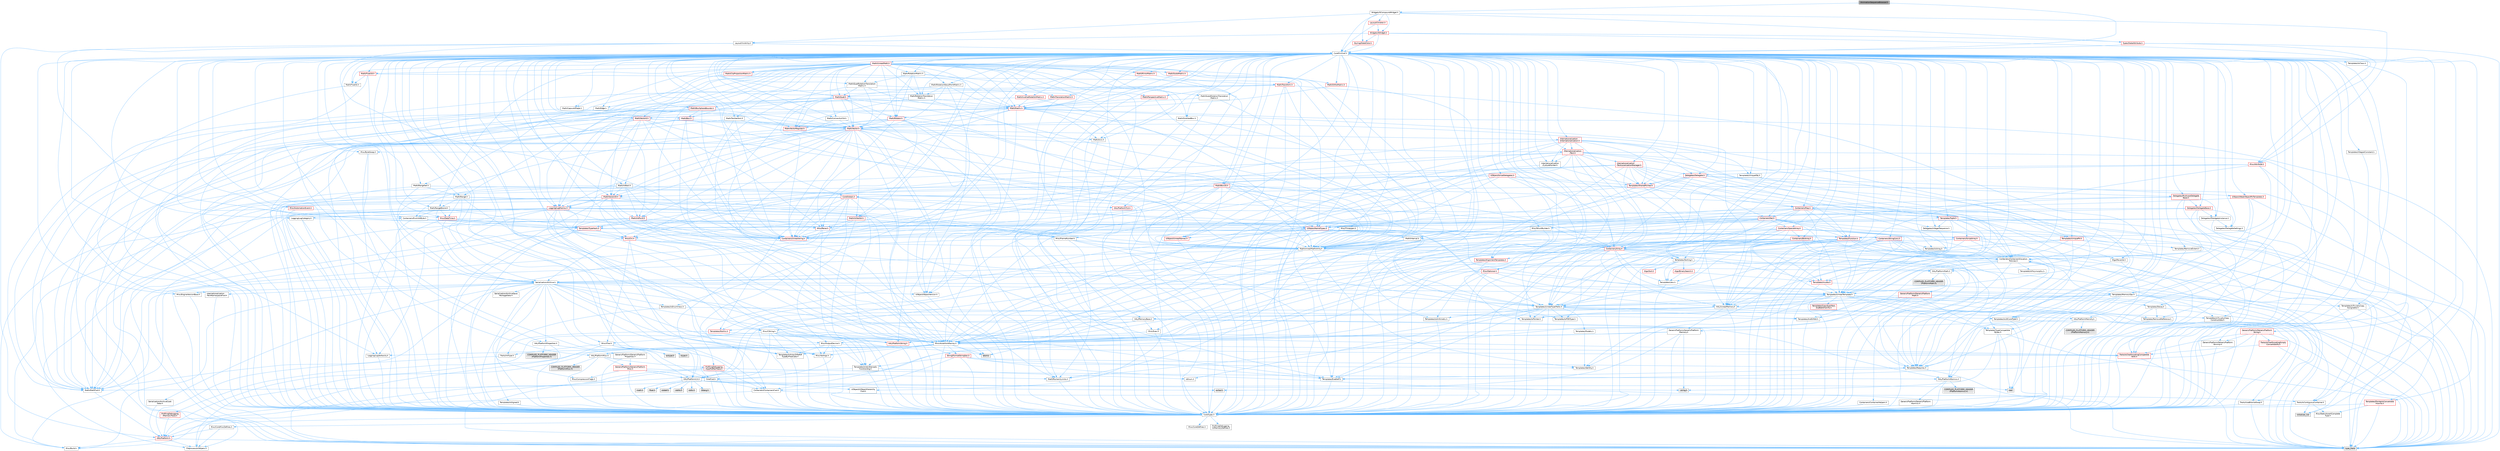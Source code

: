 digraph "IAnimationSequenceBrowser.h"
{
 // INTERACTIVE_SVG=YES
 // LATEX_PDF_SIZE
  bgcolor="transparent";
  edge [fontname=Helvetica,fontsize=10,labelfontname=Helvetica,labelfontsize=10];
  node [fontname=Helvetica,fontsize=10,shape=box,height=0.2,width=0.4];
  Node1 [id="Node000001",label="IAnimationSequenceBrowser.h",height=0.2,width=0.4,color="gray40", fillcolor="grey60", style="filled", fontcolor="black",tooltip=" "];
  Node1 -> Node2 [id="edge1_Node000001_Node000002",color="steelblue1",style="solid",tooltip=" "];
  Node2 [id="Node000002",label="CoreMinimal.h",height=0.2,width=0.4,color="grey40", fillcolor="white", style="filled",URL="$d7/d67/CoreMinimal_8h.html",tooltip=" "];
  Node2 -> Node3 [id="edge2_Node000002_Node000003",color="steelblue1",style="solid",tooltip=" "];
  Node3 [id="Node000003",label="CoreTypes.h",height=0.2,width=0.4,color="grey40", fillcolor="white", style="filled",URL="$dc/dec/CoreTypes_8h.html",tooltip=" "];
  Node3 -> Node4 [id="edge3_Node000003_Node000004",color="steelblue1",style="solid",tooltip=" "];
  Node4 [id="Node000004",label="HAL/Platform.h",height=0.2,width=0.4,color="red", fillcolor="#FFF0F0", style="filled",URL="$d9/dd0/Platform_8h.html",tooltip=" "];
  Node4 -> Node5 [id="edge4_Node000004_Node000005",color="steelblue1",style="solid",tooltip=" "];
  Node5 [id="Node000005",label="Misc/Build.h",height=0.2,width=0.4,color="grey40", fillcolor="white", style="filled",URL="$d3/dbb/Build_8h.html",tooltip=" "];
  Node4 -> Node7 [id="edge5_Node000004_Node000007",color="steelblue1",style="solid",tooltip=" "];
  Node7 [id="Node000007",label="type_traits",height=0.2,width=0.4,color="grey60", fillcolor="#E0E0E0", style="filled",tooltip=" "];
  Node4 -> Node8 [id="edge6_Node000004_Node000008",color="steelblue1",style="solid",tooltip=" "];
  Node8 [id="Node000008",label="PreprocessorHelpers.h",height=0.2,width=0.4,color="grey40", fillcolor="white", style="filled",URL="$db/ddb/PreprocessorHelpers_8h.html",tooltip=" "];
  Node3 -> Node14 [id="edge7_Node000003_Node000014",color="steelblue1",style="solid",tooltip=" "];
  Node14 [id="Node000014",label="ProfilingDebugging\l/UMemoryDefines.h",height=0.2,width=0.4,color="grey40", fillcolor="white", style="filled",URL="$d2/da2/UMemoryDefines_8h.html",tooltip=" "];
  Node3 -> Node15 [id="edge8_Node000003_Node000015",color="steelblue1",style="solid",tooltip=" "];
  Node15 [id="Node000015",label="Misc/CoreMiscDefines.h",height=0.2,width=0.4,color="grey40", fillcolor="white", style="filled",URL="$da/d38/CoreMiscDefines_8h.html",tooltip=" "];
  Node15 -> Node4 [id="edge9_Node000015_Node000004",color="steelblue1",style="solid",tooltip=" "];
  Node15 -> Node8 [id="edge10_Node000015_Node000008",color="steelblue1",style="solid",tooltip=" "];
  Node3 -> Node16 [id="edge11_Node000003_Node000016",color="steelblue1",style="solid",tooltip=" "];
  Node16 [id="Node000016",label="Misc/CoreDefines.h",height=0.2,width=0.4,color="grey40", fillcolor="white", style="filled",URL="$d3/dd2/CoreDefines_8h.html",tooltip=" "];
  Node2 -> Node17 [id="edge12_Node000002_Node000017",color="steelblue1",style="solid",tooltip=" "];
  Node17 [id="Node000017",label="CoreFwd.h",height=0.2,width=0.4,color="grey40", fillcolor="white", style="filled",URL="$d1/d1e/CoreFwd_8h.html",tooltip=" "];
  Node17 -> Node3 [id="edge13_Node000017_Node000003",color="steelblue1",style="solid",tooltip=" "];
  Node17 -> Node18 [id="edge14_Node000017_Node000018",color="steelblue1",style="solid",tooltip=" "];
  Node18 [id="Node000018",label="Containers/ContainersFwd.h",height=0.2,width=0.4,color="grey40", fillcolor="white", style="filled",URL="$d4/d0a/ContainersFwd_8h.html",tooltip=" "];
  Node18 -> Node4 [id="edge15_Node000018_Node000004",color="steelblue1",style="solid",tooltip=" "];
  Node18 -> Node3 [id="edge16_Node000018_Node000003",color="steelblue1",style="solid",tooltip=" "];
  Node18 -> Node19 [id="edge17_Node000018_Node000019",color="steelblue1",style="solid",tooltip=" "];
  Node19 [id="Node000019",label="Traits/IsContiguousContainer.h",height=0.2,width=0.4,color="grey40", fillcolor="white", style="filled",URL="$d5/d3c/IsContiguousContainer_8h.html",tooltip=" "];
  Node19 -> Node3 [id="edge18_Node000019_Node000003",color="steelblue1",style="solid",tooltip=" "];
  Node19 -> Node20 [id="edge19_Node000019_Node000020",color="steelblue1",style="solid",tooltip=" "];
  Node20 [id="Node000020",label="Misc/StaticAssertComplete\lType.h",height=0.2,width=0.4,color="grey40", fillcolor="white", style="filled",URL="$d5/d4e/StaticAssertCompleteType_8h.html",tooltip=" "];
  Node19 -> Node21 [id="edge20_Node000019_Node000021",color="steelblue1",style="solid",tooltip=" "];
  Node21 [id="Node000021",label="initializer_list",height=0.2,width=0.4,color="grey60", fillcolor="#E0E0E0", style="filled",tooltip=" "];
  Node17 -> Node22 [id="edge21_Node000017_Node000022",color="steelblue1",style="solid",tooltip=" "];
  Node22 [id="Node000022",label="Math/MathFwd.h",height=0.2,width=0.4,color="grey40", fillcolor="white", style="filled",URL="$d2/d10/MathFwd_8h.html",tooltip=" "];
  Node22 -> Node4 [id="edge22_Node000022_Node000004",color="steelblue1",style="solid",tooltip=" "];
  Node17 -> Node23 [id="edge23_Node000017_Node000023",color="steelblue1",style="solid",tooltip=" "];
  Node23 [id="Node000023",label="UObject/UObjectHierarchy\lFwd.h",height=0.2,width=0.4,color="grey40", fillcolor="white", style="filled",URL="$d3/d13/UObjectHierarchyFwd_8h.html",tooltip=" "];
  Node2 -> Node23 [id="edge24_Node000002_Node000023",color="steelblue1",style="solid",tooltip=" "];
  Node2 -> Node18 [id="edge25_Node000002_Node000018",color="steelblue1",style="solid",tooltip=" "];
  Node2 -> Node24 [id="edge26_Node000002_Node000024",color="steelblue1",style="solid",tooltip=" "];
  Node24 [id="Node000024",label="Misc/VarArgs.h",height=0.2,width=0.4,color="grey40", fillcolor="white", style="filled",URL="$d5/d6f/VarArgs_8h.html",tooltip=" "];
  Node24 -> Node3 [id="edge27_Node000024_Node000003",color="steelblue1",style="solid",tooltip=" "];
  Node2 -> Node25 [id="edge28_Node000002_Node000025",color="steelblue1",style="solid",tooltip=" "];
  Node25 [id="Node000025",label="Logging/LogVerbosity.h",height=0.2,width=0.4,color="grey40", fillcolor="white", style="filled",URL="$d2/d8f/LogVerbosity_8h.html",tooltip=" "];
  Node25 -> Node3 [id="edge29_Node000025_Node000003",color="steelblue1",style="solid",tooltip=" "];
  Node2 -> Node26 [id="edge30_Node000002_Node000026",color="steelblue1",style="solid",tooltip=" "];
  Node26 [id="Node000026",label="Misc/OutputDevice.h",height=0.2,width=0.4,color="grey40", fillcolor="white", style="filled",URL="$d7/d32/OutputDevice_8h.html",tooltip=" "];
  Node26 -> Node17 [id="edge31_Node000026_Node000017",color="steelblue1",style="solid",tooltip=" "];
  Node26 -> Node3 [id="edge32_Node000026_Node000003",color="steelblue1",style="solid",tooltip=" "];
  Node26 -> Node25 [id="edge33_Node000026_Node000025",color="steelblue1",style="solid",tooltip=" "];
  Node26 -> Node24 [id="edge34_Node000026_Node000024",color="steelblue1",style="solid",tooltip=" "];
  Node26 -> Node27 [id="edge35_Node000026_Node000027",color="steelblue1",style="solid",tooltip=" "];
  Node27 [id="Node000027",label="Templates/IsArrayOrRefOf\lTypeByPredicate.h",height=0.2,width=0.4,color="grey40", fillcolor="white", style="filled",URL="$d6/da1/IsArrayOrRefOfTypeByPredicate_8h.html",tooltip=" "];
  Node27 -> Node3 [id="edge36_Node000027_Node000003",color="steelblue1",style="solid",tooltip=" "];
  Node26 -> Node28 [id="edge37_Node000026_Node000028",color="steelblue1",style="solid",tooltip=" "];
  Node28 [id="Node000028",label="Templates/IsValidVariadic\lFunctionArg.h",height=0.2,width=0.4,color="grey40", fillcolor="white", style="filled",URL="$d0/dc8/IsValidVariadicFunctionArg_8h.html",tooltip=" "];
  Node28 -> Node3 [id="edge38_Node000028_Node000003",color="steelblue1",style="solid",tooltip=" "];
  Node28 -> Node29 [id="edge39_Node000028_Node000029",color="steelblue1",style="solid",tooltip=" "];
  Node29 [id="Node000029",label="IsEnum.h",height=0.2,width=0.4,color="grey40", fillcolor="white", style="filled",URL="$d4/de5/IsEnum_8h.html",tooltip=" "];
  Node28 -> Node7 [id="edge40_Node000028_Node000007",color="steelblue1",style="solid",tooltip=" "];
  Node26 -> Node30 [id="edge41_Node000026_Node000030",color="steelblue1",style="solid",tooltip=" "];
  Node30 [id="Node000030",label="Traits/IsCharEncodingCompatible\lWith.h",height=0.2,width=0.4,color="red", fillcolor="#FFF0F0", style="filled",URL="$df/dd1/IsCharEncodingCompatibleWith_8h.html",tooltip=" "];
  Node30 -> Node7 [id="edge42_Node000030_Node000007",color="steelblue1",style="solid",tooltip=" "];
  Node2 -> Node32 [id="edge43_Node000002_Node000032",color="steelblue1",style="solid",tooltip=" "];
  Node32 [id="Node000032",label="HAL/PlatformCrt.h",height=0.2,width=0.4,color="grey40", fillcolor="white", style="filled",URL="$d8/d75/PlatformCrt_8h.html",tooltip=" "];
  Node32 -> Node33 [id="edge44_Node000032_Node000033",color="steelblue1",style="solid",tooltip=" "];
  Node33 [id="Node000033",label="new",height=0.2,width=0.4,color="grey60", fillcolor="#E0E0E0", style="filled",tooltip=" "];
  Node32 -> Node34 [id="edge45_Node000032_Node000034",color="steelblue1",style="solid",tooltip=" "];
  Node34 [id="Node000034",label="wchar.h",height=0.2,width=0.4,color="grey60", fillcolor="#E0E0E0", style="filled",tooltip=" "];
  Node32 -> Node35 [id="edge46_Node000032_Node000035",color="steelblue1",style="solid",tooltip=" "];
  Node35 [id="Node000035",label="stddef.h",height=0.2,width=0.4,color="grey60", fillcolor="#E0E0E0", style="filled",tooltip=" "];
  Node32 -> Node36 [id="edge47_Node000032_Node000036",color="steelblue1",style="solid",tooltip=" "];
  Node36 [id="Node000036",label="stdlib.h",height=0.2,width=0.4,color="grey60", fillcolor="#E0E0E0", style="filled",tooltip=" "];
  Node32 -> Node37 [id="edge48_Node000032_Node000037",color="steelblue1",style="solid",tooltip=" "];
  Node37 [id="Node000037",label="stdio.h",height=0.2,width=0.4,color="grey60", fillcolor="#E0E0E0", style="filled",tooltip=" "];
  Node32 -> Node38 [id="edge49_Node000032_Node000038",color="steelblue1",style="solid",tooltip=" "];
  Node38 [id="Node000038",label="stdarg.h",height=0.2,width=0.4,color="grey60", fillcolor="#E0E0E0", style="filled",tooltip=" "];
  Node32 -> Node39 [id="edge50_Node000032_Node000039",color="steelblue1",style="solid",tooltip=" "];
  Node39 [id="Node000039",label="math.h",height=0.2,width=0.4,color="grey60", fillcolor="#E0E0E0", style="filled",tooltip=" "];
  Node32 -> Node40 [id="edge51_Node000032_Node000040",color="steelblue1",style="solid",tooltip=" "];
  Node40 [id="Node000040",label="float.h",height=0.2,width=0.4,color="grey60", fillcolor="#E0E0E0", style="filled",tooltip=" "];
  Node32 -> Node41 [id="edge52_Node000032_Node000041",color="steelblue1",style="solid",tooltip=" "];
  Node41 [id="Node000041",label="string.h",height=0.2,width=0.4,color="grey60", fillcolor="#E0E0E0", style="filled",tooltip=" "];
  Node2 -> Node42 [id="edge53_Node000002_Node000042",color="steelblue1",style="solid",tooltip=" "];
  Node42 [id="Node000042",label="HAL/PlatformMisc.h",height=0.2,width=0.4,color="grey40", fillcolor="white", style="filled",URL="$d0/df5/PlatformMisc_8h.html",tooltip=" "];
  Node42 -> Node3 [id="edge54_Node000042_Node000003",color="steelblue1",style="solid",tooltip=" "];
  Node42 -> Node43 [id="edge55_Node000042_Node000043",color="steelblue1",style="solid",tooltip=" "];
  Node43 [id="Node000043",label="GenericPlatform/GenericPlatform\lMisc.h",height=0.2,width=0.4,color="red", fillcolor="#FFF0F0", style="filled",URL="$db/d9a/GenericPlatformMisc_8h.html",tooltip=" "];
  Node43 -> Node17 [id="edge56_Node000043_Node000017",color="steelblue1",style="solid",tooltip=" "];
  Node43 -> Node3 [id="edge57_Node000043_Node000003",color="steelblue1",style="solid",tooltip=" "];
  Node43 -> Node32 [id="edge58_Node000043_Node000032",color="steelblue1",style="solid",tooltip=" "];
  Node43 -> Node47 [id="edge59_Node000043_Node000047",color="steelblue1",style="solid",tooltip=" "];
  Node47 [id="Node000047",label="Math/NumericLimits.h",height=0.2,width=0.4,color="grey40", fillcolor="white", style="filled",URL="$df/d1b/NumericLimits_8h.html",tooltip=" "];
  Node47 -> Node3 [id="edge60_Node000047_Node000003",color="steelblue1",style="solid",tooltip=" "];
  Node43 -> Node48 [id="edge61_Node000043_Node000048",color="steelblue1",style="solid",tooltip=" "];
  Node48 [id="Node000048",label="Misc/CompressionFlags.h",height=0.2,width=0.4,color="grey40", fillcolor="white", style="filled",URL="$d9/d76/CompressionFlags_8h.html",tooltip=" "];
  Node42 -> Node52 [id="edge62_Node000042_Node000052",color="steelblue1",style="solid",tooltip=" "];
  Node52 [id="Node000052",label="COMPILED_PLATFORM_HEADER\l(PlatformMisc.h)",height=0.2,width=0.4,color="grey60", fillcolor="#E0E0E0", style="filled",tooltip=" "];
  Node42 -> Node53 [id="edge63_Node000042_Node000053",color="steelblue1",style="solid",tooltip=" "];
  Node53 [id="Node000053",label="ProfilingDebugging\l/CpuProfilerTrace.h",height=0.2,width=0.4,color="red", fillcolor="#FFF0F0", style="filled",URL="$da/dcb/CpuProfilerTrace_8h.html",tooltip=" "];
  Node53 -> Node3 [id="edge64_Node000053_Node000003",color="steelblue1",style="solid",tooltip=" "];
  Node53 -> Node18 [id="edge65_Node000053_Node000018",color="steelblue1",style="solid",tooltip=" "];
  Node53 -> Node54 [id="edge66_Node000053_Node000054",color="steelblue1",style="solid",tooltip=" "];
  Node54 [id="Node000054",label="HAL/PlatformAtomics.h",height=0.2,width=0.4,color="grey40", fillcolor="white", style="filled",URL="$d3/d36/PlatformAtomics_8h.html",tooltip=" "];
  Node54 -> Node3 [id="edge67_Node000054_Node000003",color="steelblue1",style="solid",tooltip=" "];
  Node54 -> Node55 [id="edge68_Node000054_Node000055",color="steelblue1",style="solid",tooltip=" "];
  Node55 [id="Node000055",label="GenericPlatform/GenericPlatform\lAtomics.h",height=0.2,width=0.4,color="grey40", fillcolor="white", style="filled",URL="$da/d72/GenericPlatformAtomics_8h.html",tooltip=" "];
  Node55 -> Node3 [id="edge69_Node000055_Node000003",color="steelblue1",style="solid",tooltip=" "];
  Node54 -> Node56 [id="edge70_Node000054_Node000056",color="steelblue1",style="solid",tooltip=" "];
  Node56 [id="Node000056",label="COMPILED_PLATFORM_HEADER\l(PlatformAtomics.h)",height=0.2,width=0.4,color="grey60", fillcolor="#E0E0E0", style="filled",tooltip=" "];
  Node53 -> Node8 [id="edge71_Node000053_Node000008",color="steelblue1",style="solid",tooltip=" "];
  Node53 -> Node5 [id="edge72_Node000053_Node000005",color="steelblue1",style="solid",tooltip=" "];
  Node2 -> Node61 [id="edge73_Node000002_Node000061",color="steelblue1",style="solid",tooltip=" "];
  Node61 [id="Node000061",label="Misc/AssertionMacros.h",height=0.2,width=0.4,color="grey40", fillcolor="white", style="filled",URL="$d0/dfa/AssertionMacros_8h.html",tooltip=" "];
  Node61 -> Node3 [id="edge74_Node000061_Node000003",color="steelblue1",style="solid",tooltip=" "];
  Node61 -> Node4 [id="edge75_Node000061_Node000004",color="steelblue1",style="solid",tooltip=" "];
  Node61 -> Node42 [id="edge76_Node000061_Node000042",color="steelblue1",style="solid",tooltip=" "];
  Node61 -> Node8 [id="edge77_Node000061_Node000008",color="steelblue1",style="solid",tooltip=" "];
  Node61 -> Node62 [id="edge78_Node000061_Node000062",color="steelblue1",style="solid",tooltip=" "];
  Node62 [id="Node000062",label="Templates/EnableIf.h",height=0.2,width=0.4,color="grey40", fillcolor="white", style="filled",URL="$d7/d60/EnableIf_8h.html",tooltip=" "];
  Node62 -> Node3 [id="edge79_Node000062_Node000003",color="steelblue1",style="solid",tooltip=" "];
  Node61 -> Node27 [id="edge80_Node000061_Node000027",color="steelblue1",style="solid",tooltip=" "];
  Node61 -> Node28 [id="edge81_Node000061_Node000028",color="steelblue1",style="solid",tooltip=" "];
  Node61 -> Node30 [id="edge82_Node000061_Node000030",color="steelblue1",style="solid",tooltip=" "];
  Node61 -> Node24 [id="edge83_Node000061_Node000024",color="steelblue1",style="solid",tooltip=" "];
  Node61 -> Node63 [id="edge84_Node000061_Node000063",color="steelblue1",style="solid",tooltip=" "];
  Node63 [id="Node000063",label="String/FormatStringSan.h",height=0.2,width=0.4,color="red", fillcolor="#FFF0F0", style="filled",URL="$d3/d8b/FormatStringSan_8h.html",tooltip=" "];
  Node63 -> Node7 [id="edge85_Node000063_Node000007",color="steelblue1",style="solid",tooltip=" "];
  Node63 -> Node3 [id="edge86_Node000063_Node000003",color="steelblue1",style="solid",tooltip=" "];
  Node63 -> Node64 [id="edge87_Node000063_Node000064",color="steelblue1",style="solid",tooltip=" "];
  Node64 [id="Node000064",label="Templates/Requires.h",height=0.2,width=0.4,color="grey40", fillcolor="white", style="filled",URL="$dc/d96/Requires_8h.html",tooltip=" "];
  Node64 -> Node62 [id="edge88_Node000064_Node000062",color="steelblue1",style="solid",tooltip=" "];
  Node64 -> Node7 [id="edge89_Node000064_Node000007",color="steelblue1",style="solid",tooltip=" "];
  Node63 -> Node65 [id="edge90_Node000063_Node000065",color="steelblue1",style="solid",tooltip=" "];
  Node65 [id="Node000065",label="Templates/Identity.h",height=0.2,width=0.4,color="grey40", fillcolor="white", style="filled",URL="$d0/dd5/Identity_8h.html",tooltip=" "];
  Node63 -> Node28 [id="edge91_Node000063_Node000028",color="steelblue1",style="solid",tooltip=" "];
  Node63 -> Node18 [id="edge92_Node000063_Node000018",color="steelblue1",style="solid",tooltip=" "];
  Node61 -> Node69 [id="edge93_Node000061_Node000069",color="steelblue1",style="solid",tooltip=" "];
  Node69 [id="Node000069",label="atomic",height=0.2,width=0.4,color="grey60", fillcolor="#E0E0E0", style="filled",tooltip=" "];
  Node2 -> Node70 [id="edge94_Node000002_Node000070",color="steelblue1",style="solid",tooltip=" "];
  Node70 [id="Node000070",label="Templates/IsPointer.h",height=0.2,width=0.4,color="grey40", fillcolor="white", style="filled",URL="$d7/d05/IsPointer_8h.html",tooltip=" "];
  Node70 -> Node3 [id="edge95_Node000070_Node000003",color="steelblue1",style="solid",tooltip=" "];
  Node2 -> Node71 [id="edge96_Node000002_Node000071",color="steelblue1",style="solid",tooltip=" "];
  Node71 [id="Node000071",label="HAL/PlatformMemory.h",height=0.2,width=0.4,color="grey40", fillcolor="white", style="filled",URL="$de/d68/PlatformMemory_8h.html",tooltip=" "];
  Node71 -> Node3 [id="edge97_Node000071_Node000003",color="steelblue1",style="solid",tooltip=" "];
  Node71 -> Node72 [id="edge98_Node000071_Node000072",color="steelblue1",style="solid",tooltip=" "];
  Node72 [id="Node000072",label="GenericPlatform/GenericPlatform\lMemory.h",height=0.2,width=0.4,color="grey40", fillcolor="white", style="filled",URL="$dd/d22/GenericPlatformMemory_8h.html",tooltip=" "];
  Node72 -> Node17 [id="edge99_Node000072_Node000017",color="steelblue1",style="solid",tooltip=" "];
  Node72 -> Node3 [id="edge100_Node000072_Node000003",color="steelblue1",style="solid",tooltip=" "];
  Node72 -> Node73 [id="edge101_Node000072_Node000073",color="steelblue1",style="solid",tooltip=" "];
  Node73 [id="Node000073",label="HAL/PlatformString.h",height=0.2,width=0.4,color="red", fillcolor="#FFF0F0", style="filled",URL="$db/db5/PlatformString_8h.html",tooltip=" "];
  Node73 -> Node3 [id="edge102_Node000073_Node000003",color="steelblue1",style="solid",tooltip=" "];
  Node72 -> Node41 [id="edge103_Node000072_Node000041",color="steelblue1",style="solid",tooltip=" "];
  Node72 -> Node34 [id="edge104_Node000072_Node000034",color="steelblue1",style="solid",tooltip=" "];
  Node71 -> Node75 [id="edge105_Node000071_Node000075",color="steelblue1",style="solid",tooltip=" "];
  Node75 [id="Node000075",label="COMPILED_PLATFORM_HEADER\l(PlatformMemory.h)",height=0.2,width=0.4,color="grey60", fillcolor="#E0E0E0", style="filled",tooltip=" "];
  Node2 -> Node54 [id="edge106_Node000002_Node000054",color="steelblue1",style="solid",tooltip=" "];
  Node2 -> Node76 [id="edge107_Node000002_Node000076",color="steelblue1",style="solid",tooltip=" "];
  Node76 [id="Node000076",label="Misc/Exec.h",height=0.2,width=0.4,color="grey40", fillcolor="white", style="filled",URL="$de/ddb/Exec_8h.html",tooltip=" "];
  Node76 -> Node3 [id="edge108_Node000076_Node000003",color="steelblue1",style="solid",tooltip=" "];
  Node76 -> Node61 [id="edge109_Node000076_Node000061",color="steelblue1",style="solid",tooltip=" "];
  Node2 -> Node77 [id="edge110_Node000002_Node000077",color="steelblue1",style="solid",tooltip=" "];
  Node77 [id="Node000077",label="HAL/MemoryBase.h",height=0.2,width=0.4,color="grey40", fillcolor="white", style="filled",URL="$d6/d9f/MemoryBase_8h.html",tooltip=" "];
  Node77 -> Node3 [id="edge111_Node000077_Node000003",color="steelblue1",style="solid",tooltip=" "];
  Node77 -> Node54 [id="edge112_Node000077_Node000054",color="steelblue1",style="solid",tooltip=" "];
  Node77 -> Node32 [id="edge113_Node000077_Node000032",color="steelblue1",style="solid",tooltip=" "];
  Node77 -> Node76 [id="edge114_Node000077_Node000076",color="steelblue1",style="solid",tooltip=" "];
  Node77 -> Node26 [id="edge115_Node000077_Node000026",color="steelblue1",style="solid",tooltip=" "];
  Node77 -> Node78 [id="edge116_Node000077_Node000078",color="steelblue1",style="solid",tooltip=" "];
  Node78 [id="Node000078",label="Templates/Atomic.h",height=0.2,width=0.4,color="red", fillcolor="#FFF0F0", style="filled",URL="$d3/d91/Atomic_8h.html",tooltip=" "];
  Node78 -> Node86 [id="edge117_Node000078_Node000086",color="steelblue1",style="solid",tooltip=" "];
  Node86 [id="Node000086",label="Traits/IntType.h",height=0.2,width=0.4,color="grey40", fillcolor="white", style="filled",URL="$d7/deb/IntType_8h.html",tooltip=" "];
  Node86 -> Node4 [id="edge118_Node000086_Node000004",color="steelblue1",style="solid",tooltip=" "];
  Node78 -> Node69 [id="edge119_Node000078_Node000069",color="steelblue1",style="solid",tooltip=" "];
  Node2 -> Node87 [id="edge120_Node000002_Node000087",color="steelblue1",style="solid",tooltip=" "];
  Node87 [id="Node000087",label="HAL/UnrealMemory.h",height=0.2,width=0.4,color="grey40", fillcolor="white", style="filled",URL="$d9/d96/UnrealMemory_8h.html",tooltip=" "];
  Node87 -> Node3 [id="edge121_Node000087_Node000003",color="steelblue1",style="solid",tooltip=" "];
  Node87 -> Node72 [id="edge122_Node000087_Node000072",color="steelblue1",style="solid",tooltip=" "];
  Node87 -> Node77 [id="edge123_Node000087_Node000077",color="steelblue1",style="solid",tooltip=" "];
  Node87 -> Node71 [id="edge124_Node000087_Node000071",color="steelblue1",style="solid",tooltip=" "];
  Node87 -> Node88 [id="edge125_Node000087_Node000088",color="steelblue1",style="solid",tooltip=" "];
  Node88 [id="Node000088",label="ProfilingDebugging\l/MemoryTrace.h",height=0.2,width=0.4,color="red", fillcolor="#FFF0F0", style="filled",URL="$da/dd7/MemoryTrace_8h.html",tooltip=" "];
  Node88 -> Node4 [id="edge126_Node000088_Node000004",color="steelblue1",style="solid",tooltip=" "];
  Node87 -> Node70 [id="edge127_Node000087_Node000070",color="steelblue1",style="solid",tooltip=" "];
  Node2 -> Node89 [id="edge128_Node000002_Node000089",color="steelblue1",style="solid",tooltip=" "];
  Node89 [id="Node000089",label="Templates/IsArithmetic.h",height=0.2,width=0.4,color="grey40", fillcolor="white", style="filled",URL="$d2/d5d/IsArithmetic_8h.html",tooltip=" "];
  Node89 -> Node3 [id="edge129_Node000089_Node000003",color="steelblue1",style="solid",tooltip=" "];
  Node2 -> Node83 [id="edge130_Node000002_Node000083",color="steelblue1",style="solid",tooltip=" "];
  Node83 [id="Node000083",label="Templates/AndOrNot.h",height=0.2,width=0.4,color="grey40", fillcolor="white", style="filled",URL="$db/d0a/AndOrNot_8h.html",tooltip=" "];
  Node83 -> Node3 [id="edge131_Node000083_Node000003",color="steelblue1",style="solid",tooltip=" "];
  Node2 -> Node90 [id="edge132_Node000002_Node000090",color="steelblue1",style="solid",tooltip=" "];
  Node90 [id="Node000090",label="Templates/IsPODType.h",height=0.2,width=0.4,color="grey40", fillcolor="white", style="filled",URL="$d7/db1/IsPODType_8h.html",tooltip=" "];
  Node90 -> Node3 [id="edge133_Node000090_Node000003",color="steelblue1",style="solid",tooltip=" "];
  Node2 -> Node91 [id="edge134_Node000002_Node000091",color="steelblue1",style="solid",tooltip=" "];
  Node91 [id="Node000091",label="Templates/IsUECoreType.h",height=0.2,width=0.4,color="grey40", fillcolor="white", style="filled",URL="$d1/db8/IsUECoreType_8h.html",tooltip=" "];
  Node91 -> Node3 [id="edge135_Node000091_Node000003",color="steelblue1",style="solid",tooltip=" "];
  Node91 -> Node7 [id="edge136_Node000091_Node000007",color="steelblue1",style="solid",tooltip=" "];
  Node2 -> Node84 [id="edge137_Node000002_Node000084",color="steelblue1",style="solid",tooltip=" "];
  Node84 [id="Node000084",label="Templates/IsTriviallyCopy\lConstructible.h",height=0.2,width=0.4,color="grey40", fillcolor="white", style="filled",URL="$d3/d78/IsTriviallyCopyConstructible_8h.html",tooltip=" "];
  Node84 -> Node3 [id="edge138_Node000084_Node000003",color="steelblue1",style="solid",tooltip=" "];
  Node84 -> Node7 [id="edge139_Node000084_Node000007",color="steelblue1",style="solid",tooltip=" "];
  Node2 -> Node92 [id="edge140_Node000002_Node000092",color="steelblue1",style="solid",tooltip=" "];
  Node92 [id="Node000092",label="Templates/UnrealTypeTraits.h",height=0.2,width=0.4,color="grey40", fillcolor="white", style="filled",URL="$d2/d2d/UnrealTypeTraits_8h.html",tooltip=" "];
  Node92 -> Node3 [id="edge141_Node000092_Node000003",color="steelblue1",style="solid",tooltip=" "];
  Node92 -> Node70 [id="edge142_Node000092_Node000070",color="steelblue1",style="solid",tooltip=" "];
  Node92 -> Node61 [id="edge143_Node000092_Node000061",color="steelblue1",style="solid",tooltip=" "];
  Node92 -> Node83 [id="edge144_Node000092_Node000083",color="steelblue1",style="solid",tooltip=" "];
  Node92 -> Node62 [id="edge145_Node000092_Node000062",color="steelblue1",style="solid",tooltip=" "];
  Node92 -> Node89 [id="edge146_Node000092_Node000089",color="steelblue1",style="solid",tooltip=" "];
  Node92 -> Node29 [id="edge147_Node000092_Node000029",color="steelblue1",style="solid",tooltip=" "];
  Node92 -> Node93 [id="edge148_Node000092_Node000093",color="steelblue1",style="solid",tooltip=" "];
  Node93 [id="Node000093",label="Templates/Models.h",height=0.2,width=0.4,color="grey40", fillcolor="white", style="filled",URL="$d3/d0c/Models_8h.html",tooltip=" "];
  Node93 -> Node65 [id="edge149_Node000093_Node000065",color="steelblue1",style="solid",tooltip=" "];
  Node92 -> Node90 [id="edge150_Node000092_Node000090",color="steelblue1",style="solid",tooltip=" "];
  Node92 -> Node91 [id="edge151_Node000092_Node000091",color="steelblue1",style="solid",tooltip=" "];
  Node92 -> Node84 [id="edge152_Node000092_Node000084",color="steelblue1",style="solid",tooltip=" "];
  Node2 -> Node62 [id="edge153_Node000002_Node000062",color="steelblue1",style="solid",tooltip=" "];
  Node2 -> Node94 [id="edge154_Node000002_Node000094",color="steelblue1",style="solid",tooltip=" "];
  Node94 [id="Node000094",label="Templates/RemoveReference.h",height=0.2,width=0.4,color="grey40", fillcolor="white", style="filled",URL="$da/dbe/RemoveReference_8h.html",tooltip=" "];
  Node94 -> Node3 [id="edge155_Node000094_Node000003",color="steelblue1",style="solid",tooltip=" "];
  Node2 -> Node95 [id="edge156_Node000002_Node000095",color="steelblue1",style="solid",tooltip=" "];
  Node95 [id="Node000095",label="Templates/IntegralConstant.h",height=0.2,width=0.4,color="grey40", fillcolor="white", style="filled",URL="$db/d1b/IntegralConstant_8h.html",tooltip=" "];
  Node95 -> Node3 [id="edge157_Node000095_Node000003",color="steelblue1",style="solid",tooltip=" "];
  Node2 -> Node96 [id="edge158_Node000002_Node000096",color="steelblue1",style="solid",tooltip=" "];
  Node96 [id="Node000096",label="Templates/IsClass.h",height=0.2,width=0.4,color="grey40", fillcolor="white", style="filled",URL="$db/dcb/IsClass_8h.html",tooltip=" "];
  Node96 -> Node3 [id="edge159_Node000096_Node000003",color="steelblue1",style="solid",tooltip=" "];
  Node2 -> Node97 [id="edge160_Node000002_Node000097",color="steelblue1",style="solid",tooltip=" "];
  Node97 [id="Node000097",label="Templates/TypeCompatible\lBytes.h",height=0.2,width=0.4,color="grey40", fillcolor="white", style="filled",URL="$df/d0a/TypeCompatibleBytes_8h.html",tooltip=" "];
  Node97 -> Node3 [id="edge161_Node000097_Node000003",color="steelblue1",style="solid",tooltip=" "];
  Node97 -> Node41 [id="edge162_Node000097_Node000041",color="steelblue1",style="solid",tooltip=" "];
  Node97 -> Node33 [id="edge163_Node000097_Node000033",color="steelblue1",style="solid",tooltip=" "];
  Node97 -> Node7 [id="edge164_Node000097_Node000007",color="steelblue1",style="solid",tooltip=" "];
  Node2 -> Node19 [id="edge165_Node000002_Node000019",color="steelblue1",style="solid",tooltip=" "];
  Node2 -> Node98 [id="edge166_Node000002_Node000098",color="steelblue1",style="solid",tooltip=" "];
  Node98 [id="Node000098",label="Templates/UnrealTemplate.h",height=0.2,width=0.4,color="grey40", fillcolor="white", style="filled",URL="$d4/d24/UnrealTemplate_8h.html",tooltip=" "];
  Node98 -> Node3 [id="edge167_Node000098_Node000003",color="steelblue1",style="solid",tooltip=" "];
  Node98 -> Node70 [id="edge168_Node000098_Node000070",color="steelblue1",style="solid",tooltip=" "];
  Node98 -> Node87 [id="edge169_Node000098_Node000087",color="steelblue1",style="solid",tooltip=" "];
  Node98 -> Node99 [id="edge170_Node000098_Node000099",color="steelblue1",style="solid",tooltip=" "];
  Node99 [id="Node000099",label="Templates/CopyQualifiers\lAndRefsFromTo.h",height=0.2,width=0.4,color="red", fillcolor="#FFF0F0", style="filled",URL="$d3/db3/CopyQualifiersAndRefsFromTo_8h.html",tooltip=" "];
  Node98 -> Node92 [id="edge171_Node000098_Node000092",color="steelblue1",style="solid",tooltip=" "];
  Node98 -> Node94 [id="edge172_Node000098_Node000094",color="steelblue1",style="solid",tooltip=" "];
  Node98 -> Node64 [id="edge173_Node000098_Node000064",color="steelblue1",style="solid",tooltip=" "];
  Node98 -> Node97 [id="edge174_Node000098_Node000097",color="steelblue1",style="solid",tooltip=" "];
  Node98 -> Node65 [id="edge175_Node000098_Node000065",color="steelblue1",style="solid",tooltip=" "];
  Node98 -> Node19 [id="edge176_Node000098_Node000019",color="steelblue1",style="solid",tooltip=" "];
  Node98 -> Node101 [id="edge177_Node000098_Node000101",color="steelblue1",style="solid",tooltip=" "];
  Node101 [id="Node000101",label="Traits/UseBitwiseSwap.h",height=0.2,width=0.4,color="grey40", fillcolor="white", style="filled",URL="$db/df3/UseBitwiseSwap_8h.html",tooltip=" "];
  Node101 -> Node3 [id="edge178_Node000101_Node000003",color="steelblue1",style="solid",tooltip=" "];
  Node101 -> Node7 [id="edge179_Node000101_Node000007",color="steelblue1",style="solid",tooltip=" "];
  Node98 -> Node7 [id="edge180_Node000098_Node000007",color="steelblue1",style="solid",tooltip=" "];
  Node2 -> Node47 [id="edge181_Node000002_Node000047",color="steelblue1",style="solid",tooltip=" "];
  Node2 -> Node102 [id="edge182_Node000002_Node000102",color="steelblue1",style="solid",tooltip=" "];
  Node102 [id="Node000102",label="HAL/PlatformMath.h",height=0.2,width=0.4,color="grey40", fillcolor="white", style="filled",URL="$dc/d53/PlatformMath_8h.html",tooltip=" "];
  Node102 -> Node3 [id="edge183_Node000102_Node000003",color="steelblue1",style="solid",tooltip=" "];
  Node102 -> Node103 [id="edge184_Node000102_Node000103",color="steelblue1",style="solid",tooltip=" "];
  Node103 [id="Node000103",label="GenericPlatform/GenericPlatform\lMath.h",height=0.2,width=0.4,color="red", fillcolor="#FFF0F0", style="filled",URL="$d5/d79/GenericPlatformMath_8h.html",tooltip=" "];
  Node103 -> Node3 [id="edge185_Node000103_Node000003",color="steelblue1",style="solid",tooltip=" "];
  Node103 -> Node18 [id="edge186_Node000103_Node000018",color="steelblue1",style="solid",tooltip=" "];
  Node103 -> Node32 [id="edge187_Node000103_Node000032",color="steelblue1",style="solid",tooltip=" "];
  Node103 -> Node83 [id="edge188_Node000103_Node000083",color="steelblue1",style="solid",tooltip=" "];
  Node103 -> Node104 [id="edge189_Node000103_Node000104",color="steelblue1",style="solid",tooltip=" "];
  Node104 [id="Node000104",label="Templates/Decay.h",height=0.2,width=0.4,color="grey40", fillcolor="white", style="filled",URL="$dd/d0f/Decay_8h.html",tooltip=" "];
  Node104 -> Node3 [id="edge190_Node000104_Node000003",color="steelblue1",style="solid",tooltip=" "];
  Node104 -> Node94 [id="edge191_Node000104_Node000094",color="steelblue1",style="solid",tooltip=" "];
  Node104 -> Node7 [id="edge192_Node000104_Node000007",color="steelblue1",style="solid",tooltip=" "];
  Node103 -> Node92 [id="edge193_Node000103_Node000092",color="steelblue1",style="solid",tooltip=" "];
  Node103 -> Node64 [id="edge194_Node000103_Node000064",color="steelblue1",style="solid",tooltip=" "];
  Node103 -> Node97 [id="edge195_Node000103_Node000097",color="steelblue1",style="solid",tooltip=" "];
  Node103 -> Node7 [id="edge196_Node000103_Node000007",color="steelblue1",style="solid",tooltip=" "];
  Node102 -> Node109 [id="edge197_Node000102_Node000109",color="steelblue1",style="solid",tooltip=" "];
  Node109 [id="Node000109",label="COMPILED_PLATFORM_HEADER\l(PlatformMath.h)",height=0.2,width=0.4,color="grey60", fillcolor="#E0E0E0", style="filled",tooltip=" "];
  Node2 -> Node85 [id="edge198_Node000002_Node000085",color="steelblue1",style="solid",tooltip=" "];
  Node85 [id="Node000085",label="Templates/IsTriviallyCopy\lAssignable.h",height=0.2,width=0.4,color="grey40", fillcolor="white", style="filled",URL="$d2/df2/IsTriviallyCopyAssignable_8h.html",tooltip=" "];
  Node85 -> Node3 [id="edge199_Node000085_Node000003",color="steelblue1",style="solid",tooltip=" "];
  Node85 -> Node7 [id="edge200_Node000085_Node000007",color="steelblue1",style="solid",tooltip=" "];
  Node2 -> Node110 [id="edge201_Node000002_Node000110",color="steelblue1",style="solid",tooltip=" "];
  Node110 [id="Node000110",label="Templates/MemoryOps.h",height=0.2,width=0.4,color="grey40", fillcolor="white", style="filled",URL="$db/dea/MemoryOps_8h.html",tooltip=" "];
  Node110 -> Node3 [id="edge202_Node000110_Node000003",color="steelblue1",style="solid",tooltip=" "];
  Node110 -> Node87 [id="edge203_Node000110_Node000087",color="steelblue1",style="solid",tooltip=" "];
  Node110 -> Node85 [id="edge204_Node000110_Node000085",color="steelblue1",style="solid",tooltip=" "];
  Node110 -> Node84 [id="edge205_Node000110_Node000084",color="steelblue1",style="solid",tooltip=" "];
  Node110 -> Node64 [id="edge206_Node000110_Node000064",color="steelblue1",style="solid",tooltip=" "];
  Node110 -> Node92 [id="edge207_Node000110_Node000092",color="steelblue1",style="solid",tooltip=" "];
  Node110 -> Node101 [id="edge208_Node000110_Node000101",color="steelblue1",style="solid",tooltip=" "];
  Node110 -> Node33 [id="edge209_Node000110_Node000033",color="steelblue1",style="solid",tooltip=" "];
  Node110 -> Node7 [id="edge210_Node000110_Node000007",color="steelblue1",style="solid",tooltip=" "];
  Node2 -> Node111 [id="edge211_Node000002_Node000111",color="steelblue1",style="solid",tooltip=" "];
  Node111 [id="Node000111",label="Containers/ContainerAllocation\lPolicies.h",height=0.2,width=0.4,color="grey40", fillcolor="white", style="filled",URL="$d7/dff/ContainerAllocationPolicies_8h.html",tooltip=" "];
  Node111 -> Node3 [id="edge212_Node000111_Node000003",color="steelblue1",style="solid",tooltip=" "];
  Node111 -> Node112 [id="edge213_Node000111_Node000112",color="steelblue1",style="solid",tooltip=" "];
  Node112 [id="Node000112",label="Containers/ContainerHelpers.h",height=0.2,width=0.4,color="grey40", fillcolor="white", style="filled",URL="$d7/d33/ContainerHelpers_8h.html",tooltip=" "];
  Node112 -> Node3 [id="edge214_Node000112_Node000003",color="steelblue1",style="solid",tooltip=" "];
  Node111 -> Node111 [id="edge215_Node000111_Node000111",color="steelblue1",style="solid",tooltip=" "];
  Node111 -> Node102 [id="edge216_Node000111_Node000102",color="steelblue1",style="solid",tooltip=" "];
  Node111 -> Node87 [id="edge217_Node000111_Node000087",color="steelblue1",style="solid",tooltip=" "];
  Node111 -> Node47 [id="edge218_Node000111_Node000047",color="steelblue1",style="solid",tooltip=" "];
  Node111 -> Node61 [id="edge219_Node000111_Node000061",color="steelblue1",style="solid",tooltip=" "];
  Node111 -> Node113 [id="edge220_Node000111_Node000113",color="steelblue1",style="solid",tooltip=" "];
  Node113 [id="Node000113",label="Templates/IsPolymorphic.h",height=0.2,width=0.4,color="grey40", fillcolor="white", style="filled",URL="$dc/d20/IsPolymorphic_8h.html",tooltip=" "];
  Node111 -> Node110 [id="edge221_Node000111_Node000110",color="steelblue1",style="solid",tooltip=" "];
  Node111 -> Node97 [id="edge222_Node000111_Node000097",color="steelblue1",style="solid",tooltip=" "];
  Node111 -> Node7 [id="edge223_Node000111_Node000007",color="steelblue1",style="solid",tooltip=" "];
  Node2 -> Node114 [id="edge224_Node000002_Node000114",color="steelblue1",style="solid",tooltip=" "];
  Node114 [id="Node000114",label="Templates/IsEnumClass.h",height=0.2,width=0.4,color="grey40", fillcolor="white", style="filled",URL="$d7/d15/IsEnumClass_8h.html",tooltip=" "];
  Node114 -> Node3 [id="edge225_Node000114_Node000003",color="steelblue1",style="solid",tooltip=" "];
  Node114 -> Node83 [id="edge226_Node000114_Node000083",color="steelblue1",style="solid",tooltip=" "];
  Node2 -> Node115 [id="edge227_Node000002_Node000115",color="steelblue1",style="solid",tooltip=" "];
  Node115 [id="Node000115",label="HAL/PlatformProperties.h",height=0.2,width=0.4,color="grey40", fillcolor="white", style="filled",URL="$d9/db0/PlatformProperties_8h.html",tooltip=" "];
  Node115 -> Node3 [id="edge228_Node000115_Node000003",color="steelblue1",style="solid",tooltip=" "];
  Node115 -> Node116 [id="edge229_Node000115_Node000116",color="steelblue1",style="solid",tooltip=" "];
  Node116 [id="Node000116",label="GenericPlatform/GenericPlatform\lProperties.h",height=0.2,width=0.4,color="grey40", fillcolor="white", style="filled",URL="$d2/dcd/GenericPlatformProperties_8h.html",tooltip=" "];
  Node116 -> Node3 [id="edge230_Node000116_Node000003",color="steelblue1",style="solid",tooltip=" "];
  Node116 -> Node43 [id="edge231_Node000116_Node000043",color="steelblue1",style="solid",tooltip=" "];
  Node115 -> Node117 [id="edge232_Node000115_Node000117",color="steelblue1",style="solid",tooltip=" "];
  Node117 [id="Node000117",label="COMPILED_PLATFORM_HEADER\l(PlatformProperties.h)",height=0.2,width=0.4,color="grey60", fillcolor="#E0E0E0", style="filled",tooltip=" "];
  Node2 -> Node118 [id="edge233_Node000002_Node000118",color="steelblue1",style="solid",tooltip=" "];
  Node118 [id="Node000118",label="Misc/EngineVersionBase.h",height=0.2,width=0.4,color="grey40", fillcolor="white", style="filled",URL="$d5/d2b/EngineVersionBase_8h.html",tooltip=" "];
  Node118 -> Node3 [id="edge234_Node000118_Node000003",color="steelblue1",style="solid",tooltip=" "];
  Node2 -> Node119 [id="edge235_Node000002_Node000119",color="steelblue1",style="solid",tooltip=" "];
  Node119 [id="Node000119",label="Internationalization\l/TextNamespaceFwd.h",height=0.2,width=0.4,color="grey40", fillcolor="white", style="filled",URL="$d8/d97/TextNamespaceFwd_8h.html",tooltip=" "];
  Node119 -> Node3 [id="edge236_Node000119_Node000003",color="steelblue1",style="solid",tooltip=" "];
  Node2 -> Node120 [id="edge237_Node000002_Node000120",color="steelblue1",style="solid",tooltip=" "];
  Node120 [id="Node000120",label="Serialization/Archive.h",height=0.2,width=0.4,color="grey40", fillcolor="white", style="filled",URL="$d7/d3b/Archive_8h.html",tooltip=" "];
  Node120 -> Node17 [id="edge238_Node000120_Node000017",color="steelblue1",style="solid",tooltip=" "];
  Node120 -> Node3 [id="edge239_Node000120_Node000003",color="steelblue1",style="solid",tooltip=" "];
  Node120 -> Node115 [id="edge240_Node000120_Node000115",color="steelblue1",style="solid",tooltip=" "];
  Node120 -> Node119 [id="edge241_Node000120_Node000119",color="steelblue1",style="solid",tooltip=" "];
  Node120 -> Node22 [id="edge242_Node000120_Node000022",color="steelblue1",style="solid",tooltip=" "];
  Node120 -> Node61 [id="edge243_Node000120_Node000061",color="steelblue1",style="solid",tooltip=" "];
  Node120 -> Node5 [id="edge244_Node000120_Node000005",color="steelblue1",style="solid",tooltip=" "];
  Node120 -> Node48 [id="edge245_Node000120_Node000048",color="steelblue1",style="solid",tooltip=" "];
  Node120 -> Node118 [id="edge246_Node000120_Node000118",color="steelblue1",style="solid",tooltip=" "];
  Node120 -> Node24 [id="edge247_Node000120_Node000024",color="steelblue1",style="solid",tooltip=" "];
  Node120 -> Node121 [id="edge248_Node000120_Node000121",color="steelblue1",style="solid",tooltip=" "];
  Node121 [id="Node000121",label="Serialization/ArchiveCook\lData.h",height=0.2,width=0.4,color="grey40", fillcolor="white", style="filled",URL="$dc/db6/ArchiveCookData_8h.html",tooltip=" "];
  Node121 -> Node4 [id="edge249_Node000121_Node000004",color="steelblue1",style="solid",tooltip=" "];
  Node120 -> Node122 [id="edge250_Node000120_Node000122",color="steelblue1",style="solid",tooltip=" "];
  Node122 [id="Node000122",label="Serialization/ArchiveSave\lPackageData.h",height=0.2,width=0.4,color="grey40", fillcolor="white", style="filled",URL="$d1/d37/ArchiveSavePackageData_8h.html",tooltip=" "];
  Node120 -> Node62 [id="edge251_Node000120_Node000062",color="steelblue1",style="solid",tooltip=" "];
  Node120 -> Node27 [id="edge252_Node000120_Node000027",color="steelblue1",style="solid",tooltip=" "];
  Node120 -> Node114 [id="edge253_Node000120_Node000114",color="steelblue1",style="solid",tooltip=" "];
  Node120 -> Node107 [id="edge254_Node000120_Node000107",color="steelblue1",style="solid",tooltip=" "];
  Node107 [id="Node000107",label="Templates/IsSigned.h",height=0.2,width=0.4,color="grey40", fillcolor="white", style="filled",URL="$d8/dd8/IsSigned_8h.html",tooltip=" "];
  Node107 -> Node3 [id="edge255_Node000107_Node000003",color="steelblue1",style="solid",tooltip=" "];
  Node120 -> Node28 [id="edge256_Node000120_Node000028",color="steelblue1",style="solid",tooltip=" "];
  Node120 -> Node98 [id="edge257_Node000120_Node000098",color="steelblue1",style="solid",tooltip=" "];
  Node120 -> Node30 [id="edge258_Node000120_Node000030",color="steelblue1",style="solid",tooltip=" "];
  Node120 -> Node123 [id="edge259_Node000120_Node000123",color="steelblue1",style="solid",tooltip=" "];
  Node123 [id="Node000123",label="UObject/ObjectVersion.h",height=0.2,width=0.4,color="grey40", fillcolor="white", style="filled",URL="$da/d63/ObjectVersion_8h.html",tooltip=" "];
  Node123 -> Node3 [id="edge260_Node000123_Node000003",color="steelblue1",style="solid",tooltip=" "];
  Node2 -> Node124 [id="edge261_Node000002_Node000124",color="steelblue1",style="solid",tooltip=" "];
  Node124 [id="Node000124",label="Templates/Less.h",height=0.2,width=0.4,color="grey40", fillcolor="white", style="filled",URL="$de/dc8/Less_8h.html",tooltip=" "];
  Node124 -> Node3 [id="edge262_Node000124_Node000003",color="steelblue1",style="solid",tooltip=" "];
  Node124 -> Node98 [id="edge263_Node000124_Node000098",color="steelblue1",style="solid",tooltip=" "];
  Node2 -> Node125 [id="edge264_Node000002_Node000125",color="steelblue1",style="solid",tooltip=" "];
  Node125 [id="Node000125",label="Templates/Sorting.h",height=0.2,width=0.4,color="grey40", fillcolor="white", style="filled",URL="$d3/d9e/Sorting_8h.html",tooltip=" "];
  Node125 -> Node3 [id="edge265_Node000125_Node000003",color="steelblue1",style="solid",tooltip=" "];
  Node125 -> Node126 [id="edge266_Node000125_Node000126",color="steelblue1",style="solid",tooltip=" "];
  Node126 [id="Node000126",label="Algo/BinarySearch.h",height=0.2,width=0.4,color="red", fillcolor="#FFF0F0", style="filled",URL="$db/db4/BinarySearch_8h.html",tooltip=" "];
  Node126 -> Node128 [id="edge267_Node000126_Node000128",color="steelblue1",style="solid",tooltip=" "];
  Node128 [id="Node000128",label="Templates/Invoke.h",height=0.2,width=0.4,color="red", fillcolor="#FFF0F0", style="filled",URL="$d7/deb/Invoke_8h.html",tooltip=" "];
  Node128 -> Node3 [id="edge268_Node000128_Node000003",color="steelblue1",style="solid",tooltip=" "];
  Node128 -> Node98 [id="edge269_Node000128_Node000098",color="steelblue1",style="solid",tooltip=" "];
  Node128 -> Node7 [id="edge270_Node000128_Node000007",color="steelblue1",style="solid",tooltip=" "];
  Node126 -> Node124 [id="edge271_Node000126_Node000124",color="steelblue1",style="solid",tooltip=" "];
  Node125 -> Node130 [id="edge272_Node000125_Node000130",color="steelblue1",style="solid",tooltip=" "];
  Node130 [id="Node000130",label="Algo/Sort.h",height=0.2,width=0.4,color="red", fillcolor="#FFF0F0", style="filled",URL="$d1/d87/Sort_8h.html",tooltip=" "];
  Node125 -> Node102 [id="edge273_Node000125_Node000102",color="steelblue1",style="solid",tooltip=" "];
  Node125 -> Node124 [id="edge274_Node000125_Node000124",color="steelblue1",style="solid",tooltip=" "];
  Node2 -> Node136 [id="edge275_Node000002_Node000136",color="steelblue1",style="solid",tooltip=" "];
  Node136 [id="Node000136",label="Misc/Char.h",height=0.2,width=0.4,color="grey40", fillcolor="white", style="filled",URL="$d0/d58/Char_8h.html",tooltip=" "];
  Node136 -> Node3 [id="edge276_Node000136_Node000003",color="steelblue1",style="solid",tooltip=" "];
  Node136 -> Node86 [id="edge277_Node000136_Node000086",color="steelblue1",style="solid",tooltip=" "];
  Node136 -> Node137 [id="edge278_Node000136_Node000137",color="steelblue1",style="solid",tooltip=" "];
  Node137 [id="Node000137",label="ctype.h",height=0.2,width=0.4,color="grey60", fillcolor="#E0E0E0", style="filled",tooltip=" "];
  Node136 -> Node138 [id="edge279_Node000136_Node000138",color="steelblue1",style="solid",tooltip=" "];
  Node138 [id="Node000138",label="wctype.h",height=0.2,width=0.4,color="grey60", fillcolor="#E0E0E0", style="filled",tooltip=" "];
  Node136 -> Node7 [id="edge280_Node000136_Node000007",color="steelblue1",style="solid",tooltip=" "];
  Node2 -> Node139 [id="edge281_Node000002_Node000139",color="steelblue1",style="solid",tooltip=" "];
  Node139 [id="Node000139",label="GenericPlatform/GenericPlatform\lStricmp.h",height=0.2,width=0.4,color="grey40", fillcolor="white", style="filled",URL="$d2/d86/GenericPlatformStricmp_8h.html",tooltip=" "];
  Node139 -> Node3 [id="edge282_Node000139_Node000003",color="steelblue1",style="solid",tooltip=" "];
  Node2 -> Node140 [id="edge283_Node000002_Node000140",color="steelblue1",style="solid",tooltip=" "];
  Node140 [id="Node000140",label="GenericPlatform/GenericPlatform\lString.h",height=0.2,width=0.4,color="red", fillcolor="#FFF0F0", style="filled",URL="$dd/d20/GenericPlatformString_8h.html",tooltip=" "];
  Node140 -> Node3 [id="edge284_Node000140_Node000003",color="steelblue1",style="solid",tooltip=" "];
  Node140 -> Node139 [id="edge285_Node000140_Node000139",color="steelblue1",style="solid",tooltip=" "];
  Node140 -> Node62 [id="edge286_Node000140_Node000062",color="steelblue1",style="solid",tooltip=" "];
  Node140 -> Node30 [id="edge287_Node000140_Node000030",color="steelblue1",style="solid",tooltip=" "];
  Node140 -> Node141 [id="edge288_Node000140_Node000141",color="steelblue1",style="solid",tooltip=" "];
  Node141 [id="Node000141",label="Traits/IsCharEncodingSimply\lConvertibleTo.h",height=0.2,width=0.4,color="red", fillcolor="#FFF0F0", style="filled",URL="$d4/dee/IsCharEncodingSimplyConvertibleTo_8h.html",tooltip=" "];
  Node141 -> Node7 [id="edge289_Node000141_Node000007",color="steelblue1",style="solid",tooltip=" "];
  Node141 -> Node30 [id="edge290_Node000141_Node000030",color="steelblue1",style="solid",tooltip=" "];
  Node140 -> Node7 [id="edge291_Node000140_Node000007",color="steelblue1",style="solid",tooltip=" "];
  Node2 -> Node73 [id="edge292_Node000002_Node000073",color="steelblue1",style="solid",tooltip=" "];
  Node2 -> Node143 [id="edge293_Node000002_Node000143",color="steelblue1",style="solid",tooltip=" "];
  Node143 [id="Node000143",label="Misc/CString.h",height=0.2,width=0.4,color="grey40", fillcolor="white", style="filled",URL="$d2/d49/CString_8h.html",tooltip=" "];
  Node143 -> Node3 [id="edge294_Node000143_Node000003",color="steelblue1",style="solid",tooltip=" "];
  Node143 -> Node32 [id="edge295_Node000143_Node000032",color="steelblue1",style="solid",tooltip=" "];
  Node143 -> Node73 [id="edge296_Node000143_Node000073",color="steelblue1",style="solid",tooltip=" "];
  Node143 -> Node61 [id="edge297_Node000143_Node000061",color="steelblue1",style="solid",tooltip=" "];
  Node143 -> Node136 [id="edge298_Node000143_Node000136",color="steelblue1",style="solid",tooltip=" "];
  Node143 -> Node24 [id="edge299_Node000143_Node000024",color="steelblue1",style="solid",tooltip=" "];
  Node143 -> Node27 [id="edge300_Node000143_Node000027",color="steelblue1",style="solid",tooltip=" "];
  Node143 -> Node28 [id="edge301_Node000143_Node000028",color="steelblue1",style="solid",tooltip=" "];
  Node143 -> Node30 [id="edge302_Node000143_Node000030",color="steelblue1",style="solid",tooltip=" "];
  Node2 -> Node144 [id="edge303_Node000002_Node000144",color="steelblue1",style="solid",tooltip=" "];
  Node144 [id="Node000144",label="Misc/Crc.h",height=0.2,width=0.4,color="red", fillcolor="#FFF0F0", style="filled",URL="$d4/dd2/Crc_8h.html",tooltip=" "];
  Node144 -> Node3 [id="edge304_Node000144_Node000003",color="steelblue1",style="solid",tooltip=" "];
  Node144 -> Node73 [id="edge305_Node000144_Node000073",color="steelblue1",style="solid",tooltip=" "];
  Node144 -> Node61 [id="edge306_Node000144_Node000061",color="steelblue1",style="solid",tooltip=" "];
  Node144 -> Node143 [id="edge307_Node000144_Node000143",color="steelblue1",style="solid",tooltip=" "];
  Node144 -> Node136 [id="edge308_Node000144_Node000136",color="steelblue1",style="solid",tooltip=" "];
  Node144 -> Node92 [id="edge309_Node000144_Node000092",color="steelblue1",style="solid",tooltip=" "];
  Node2 -> Node135 [id="edge310_Node000002_Node000135",color="steelblue1",style="solid",tooltip=" "];
  Node135 [id="Node000135",label="Math/UnrealMathUtility.h",height=0.2,width=0.4,color="grey40", fillcolor="white", style="filled",URL="$db/db8/UnrealMathUtility_8h.html",tooltip=" "];
  Node135 -> Node3 [id="edge311_Node000135_Node000003",color="steelblue1",style="solid",tooltip=" "];
  Node135 -> Node61 [id="edge312_Node000135_Node000061",color="steelblue1",style="solid",tooltip=" "];
  Node135 -> Node102 [id="edge313_Node000135_Node000102",color="steelblue1",style="solid",tooltip=" "];
  Node135 -> Node22 [id="edge314_Node000135_Node000022",color="steelblue1",style="solid",tooltip=" "];
  Node135 -> Node65 [id="edge315_Node000135_Node000065",color="steelblue1",style="solid",tooltip=" "];
  Node135 -> Node64 [id="edge316_Node000135_Node000064",color="steelblue1",style="solid",tooltip=" "];
  Node2 -> Node145 [id="edge317_Node000002_Node000145",color="steelblue1",style="solid",tooltip=" "];
  Node145 [id="Node000145",label="Containers/UnrealString.h",height=0.2,width=0.4,color="red", fillcolor="#FFF0F0", style="filled",URL="$d5/dba/UnrealString_8h.html",tooltip=" "];
  Node2 -> Node149 [id="edge318_Node000002_Node000149",color="steelblue1",style="solid",tooltip=" "];
  Node149 [id="Node000149",label="Containers/Array.h",height=0.2,width=0.4,color="red", fillcolor="#FFF0F0", style="filled",URL="$df/dd0/Array_8h.html",tooltip=" "];
  Node149 -> Node3 [id="edge319_Node000149_Node000003",color="steelblue1",style="solid",tooltip=" "];
  Node149 -> Node61 [id="edge320_Node000149_Node000061",color="steelblue1",style="solid",tooltip=" "];
  Node149 -> Node87 [id="edge321_Node000149_Node000087",color="steelblue1",style="solid",tooltip=" "];
  Node149 -> Node92 [id="edge322_Node000149_Node000092",color="steelblue1",style="solid",tooltip=" "];
  Node149 -> Node98 [id="edge323_Node000149_Node000098",color="steelblue1",style="solid",tooltip=" "];
  Node149 -> Node111 [id="edge324_Node000149_Node000111",color="steelblue1",style="solid",tooltip=" "];
  Node149 -> Node120 [id="edge325_Node000149_Node000120",color="steelblue1",style="solid",tooltip=" "];
  Node149 -> Node128 [id="edge326_Node000149_Node000128",color="steelblue1",style="solid",tooltip=" "];
  Node149 -> Node124 [id="edge327_Node000149_Node000124",color="steelblue1",style="solid",tooltip=" "];
  Node149 -> Node64 [id="edge328_Node000149_Node000064",color="steelblue1",style="solid",tooltip=" "];
  Node149 -> Node125 [id="edge329_Node000149_Node000125",color="steelblue1",style="solid",tooltip=" "];
  Node149 -> Node172 [id="edge330_Node000149_Node000172",color="steelblue1",style="solid",tooltip=" "];
  Node172 [id="Node000172",label="Templates/AlignmentTemplates.h",height=0.2,width=0.4,color="red", fillcolor="#FFF0F0", style="filled",URL="$dd/d32/AlignmentTemplates_8h.html",tooltip=" "];
  Node172 -> Node3 [id="edge331_Node000172_Node000003",color="steelblue1",style="solid",tooltip=" "];
  Node172 -> Node70 [id="edge332_Node000172_Node000070",color="steelblue1",style="solid",tooltip=" "];
  Node149 -> Node7 [id="edge333_Node000149_Node000007",color="steelblue1",style="solid",tooltip=" "];
  Node2 -> Node173 [id="edge334_Node000002_Node000173",color="steelblue1",style="solid",tooltip=" "];
  Node173 [id="Node000173",label="Misc/FrameNumber.h",height=0.2,width=0.4,color="grey40", fillcolor="white", style="filled",URL="$dd/dbd/FrameNumber_8h.html",tooltip=" "];
  Node173 -> Node3 [id="edge335_Node000173_Node000003",color="steelblue1",style="solid",tooltip=" "];
  Node173 -> Node47 [id="edge336_Node000173_Node000047",color="steelblue1",style="solid",tooltip=" "];
  Node173 -> Node135 [id="edge337_Node000173_Node000135",color="steelblue1",style="solid",tooltip=" "];
  Node173 -> Node62 [id="edge338_Node000173_Node000062",color="steelblue1",style="solid",tooltip=" "];
  Node173 -> Node92 [id="edge339_Node000173_Node000092",color="steelblue1",style="solid",tooltip=" "];
  Node2 -> Node174 [id="edge340_Node000002_Node000174",color="steelblue1",style="solid",tooltip=" "];
  Node174 [id="Node000174",label="Misc/Timespan.h",height=0.2,width=0.4,color="grey40", fillcolor="white", style="filled",URL="$da/dd9/Timespan_8h.html",tooltip=" "];
  Node174 -> Node3 [id="edge341_Node000174_Node000003",color="steelblue1",style="solid",tooltip=" "];
  Node174 -> Node175 [id="edge342_Node000174_Node000175",color="steelblue1",style="solid",tooltip=" "];
  Node175 [id="Node000175",label="Math/Interval.h",height=0.2,width=0.4,color="grey40", fillcolor="white", style="filled",URL="$d1/d55/Interval_8h.html",tooltip=" "];
  Node175 -> Node3 [id="edge343_Node000175_Node000003",color="steelblue1",style="solid",tooltip=" "];
  Node175 -> Node89 [id="edge344_Node000175_Node000089",color="steelblue1",style="solid",tooltip=" "];
  Node175 -> Node92 [id="edge345_Node000175_Node000092",color="steelblue1",style="solid",tooltip=" "];
  Node175 -> Node47 [id="edge346_Node000175_Node000047",color="steelblue1",style="solid",tooltip=" "];
  Node175 -> Node135 [id="edge347_Node000175_Node000135",color="steelblue1",style="solid",tooltip=" "];
  Node174 -> Node135 [id="edge348_Node000174_Node000135",color="steelblue1",style="solid",tooltip=" "];
  Node174 -> Node61 [id="edge349_Node000174_Node000061",color="steelblue1",style="solid",tooltip=" "];
  Node2 -> Node176 [id="edge350_Node000002_Node000176",color="steelblue1",style="solid",tooltip=" "];
  Node176 [id="Node000176",label="Containers/StringConv.h",height=0.2,width=0.4,color="red", fillcolor="#FFF0F0", style="filled",URL="$d3/ddf/StringConv_8h.html",tooltip=" "];
  Node176 -> Node3 [id="edge351_Node000176_Node000003",color="steelblue1",style="solid",tooltip=" "];
  Node176 -> Node61 [id="edge352_Node000176_Node000061",color="steelblue1",style="solid",tooltip=" "];
  Node176 -> Node111 [id="edge353_Node000176_Node000111",color="steelblue1",style="solid",tooltip=" "];
  Node176 -> Node149 [id="edge354_Node000176_Node000149",color="steelblue1",style="solid",tooltip=" "];
  Node176 -> Node143 [id="edge355_Node000176_Node000143",color="steelblue1",style="solid",tooltip=" "];
  Node176 -> Node177 [id="edge356_Node000176_Node000177",color="steelblue1",style="solid",tooltip=" "];
  Node177 [id="Node000177",label="Templates/IsArray.h",height=0.2,width=0.4,color="grey40", fillcolor="white", style="filled",URL="$d8/d8d/IsArray_8h.html",tooltip=" "];
  Node177 -> Node3 [id="edge357_Node000177_Node000003",color="steelblue1",style="solid",tooltip=" "];
  Node176 -> Node98 [id="edge358_Node000176_Node000098",color="steelblue1",style="solid",tooltip=" "];
  Node176 -> Node92 [id="edge359_Node000176_Node000092",color="steelblue1",style="solid",tooltip=" "];
  Node176 -> Node30 [id="edge360_Node000176_Node000030",color="steelblue1",style="solid",tooltip=" "];
  Node176 -> Node19 [id="edge361_Node000176_Node000019",color="steelblue1",style="solid",tooltip=" "];
  Node176 -> Node7 [id="edge362_Node000176_Node000007",color="steelblue1",style="solid",tooltip=" "];
  Node2 -> Node178 [id="edge363_Node000002_Node000178",color="steelblue1",style="solid",tooltip=" "];
  Node178 [id="Node000178",label="UObject/UnrealNames.h",height=0.2,width=0.4,color="red", fillcolor="#FFF0F0", style="filled",URL="$d8/db1/UnrealNames_8h.html",tooltip=" "];
  Node178 -> Node3 [id="edge364_Node000178_Node000003",color="steelblue1",style="solid",tooltip=" "];
  Node2 -> Node180 [id="edge365_Node000002_Node000180",color="steelblue1",style="solid",tooltip=" "];
  Node180 [id="Node000180",label="UObject/NameTypes.h",height=0.2,width=0.4,color="red", fillcolor="#FFF0F0", style="filled",URL="$d6/d35/NameTypes_8h.html",tooltip=" "];
  Node180 -> Node3 [id="edge366_Node000180_Node000003",color="steelblue1",style="solid",tooltip=" "];
  Node180 -> Node61 [id="edge367_Node000180_Node000061",color="steelblue1",style="solid",tooltip=" "];
  Node180 -> Node87 [id="edge368_Node000180_Node000087",color="steelblue1",style="solid",tooltip=" "];
  Node180 -> Node92 [id="edge369_Node000180_Node000092",color="steelblue1",style="solid",tooltip=" "];
  Node180 -> Node98 [id="edge370_Node000180_Node000098",color="steelblue1",style="solid",tooltip=" "];
  Node180 -> Node145 [id="edge371_Node000180_Node000145",color="steelblue1",style="solid",tooltip=" "];
  Node180 -> Node176 [id="edge372_Node000180_Node000176",color="steelblue1",style="solid",tooltip=" "];
  Node180 -> Node178 [id="edge373_Node000180_Node000178",color="steelblue1",style="solid",tooltip=" "];
  Node180 -> Node78 [id="edge374_Node000180_Node000078",color="steelblue1",style="solid",tooltip=" "];
  Node2 -> Node188 [id="edge375_Node000002_Node000188",color="steelblue1",style="solid",tooltip=" "];
  Node188 [id="Node000188",label="Misc/Parse.h",height=0.2,width=0.4,color="red", fillcolor="#FFF0F0", style="filled",URL="$dc/d71/Parse_8h.html",tooltip=" "];
  Node188 -> Node145 [id="edge376_Node000188_Node000145",color="steelblue1",style="solid",tooltip=" "];
  Node188 -> Node3 [id="edge377_Node000188_Node000003",color="steelblue1",style="solid",tooltip=" "];
  Node188 -> Node32 [id="edge378_Node000188_Node000032",color="steelblue1",style="solid",tooltip=" "];
  Node188 -> Node5 [id="edge379_Node000188_Node000005",color="steelblue1",style="solid",tooltip=" "];
  Node188 -> Node189 [id="edge380_Node000188_Node000189",color="steelblue1",style="solid",tooltip=" "];
  Node189 [id="Node000189",label="Templates/Function.h",height=0.2,width=0.4,color="red", fillcolor="#FFF0F0", style="filled",URL="$df/df5/Function_8h.html",tooltip=" "];
  Node189 -> Node3 [id="edge381_Node000189_Node000003",color="steelblue1",style="solid",tooltip=" "];
  Node189 -> Node61 [id="edge382_Node000189_Node000061",color="steelblue1",style="solid",tooltip=" "];
  Node189 -> Node87 [id="edge383_Node000189_Node000087",color="steelblue1",style="solid",tooltip=" "];
  Node189 -> Node92 [id="edge384_Node000189_Node000092",color="steelblue1",style="solid",tooltip=" "];
  Node189 -> Node128 [id="edge385_Node000189_Node000128",color="steelblue1",style="solid",tooltip=" "];
  Node189 -> Node98 [id="edge386_Node000189_Node000098",color="steelblue1",style="solid",tooltip=" "];
  Node189 -> Node64 [id="edge387_Node000189_Node000064",color="steelblue1",style="solid",tooltip=" "];
  Node189 -> Node135 [id="edge388_Node000189_Node000135",color="steelblue1",style="solid",tooltip=" "];
  Node189 -> Node33 [id="edge389_Node000189_Node000033",color="steelblue1",style="solid",tooltip=" "];
  Node189 -> Node7 [id="edge390_Node000189_Node000007",color="steelblue1",style="solid",tooltip=" "];
  Node2 -> Node172 [id="edge391_Node000002_Node000172",color="steelblue1",style="solid",tooltip=" "];
  Node2 -> Node191 [id="edge392_Node000002_Node000191",color="steelblue1",style="solid",tooltip=" "];
  Node191 [id="Node000191",label="Misc/StructBuilder.h",height=0.2,width=0.4,color="grey40", fillcolor="white", style="filled",URL="$d9/db3/StructBuilder_8h.html",tooltip=" "];
  Node191 -> Node3 [id="edge393_Node000191_Node000003",color="steelblue1",style="solid",tooltip=" "];
  Node191 -> Node135 [id="edge394_Node000191_Node000135",color="steelblue1",style="solid",tooltip=" "];
  Node191 -> Node172 [id="edge395_Node000191_Node000172",color="steelblue1",style="solid",tooltip=" "];
  Node2 -> Node104 [id="edge396_Node000002_Node000104",color="steelblue1",style="solid",tooltip=" "];
  Node2 -> Node192 [id="edge397_Node000002_Node000192",color="steelblue1",style="solid",tooltip=" "];
  Node192 [id="Node000192",label="Templates/PointerIsConvertible\lFromTo.h",height=0.2,width=0.4,color="red", fillcolor="#FFF0F0", style="filled",URL="$d6/d65/PointerIsConvertibleFromTo_8h.html",tooltip=" "];
  Node192 -> Node3 [id="edge398_Node000192_Node000003",color="steelblue1",style="solid",tooltip=" "];
  Node192 -> Node20 [id="edge399_Node000192_Node000020",color="steelblue1",style="solid",tooltip=" "];
  Node192 -> Node7 [id="edge400_Node000192_Node000007",color="steelblue1",style="solid",tooltip=" "];
  Node2 -> Node128 [id="edge401_Node000002_Node000128",color="steelblue1",style="solid",tooltip=" "];
  Node2 -> Node189 [id="edge402_Node000002_Node000189",color="steelblue1",style="solid",tooltip=" "];
  Node2 -> Node161 [id="edge403_Node000002_Node000161",color="steelblue1",style="solid",tooltip=" "];
  Node161 [id="Node000161",label="Templates/TypeHash.h",height=0.2,width=0.4,color="red", fillcolor="#FFF0F0", style="filled",URL="$d1/d62/TypeHash_8h.html",tooltip=" "];
  Node161 -> Node3 [id="edge404_Node000161_Node000003",color="steelblue1",style="solid",tooltip=" "];
  Node161 -> Node64 [id="edge405_Node000161_Node000064",color="steelblue1",style="solid",tooltip=" "];
  Node161 -> Node144 [id="edge406_Node000161_Node000144",color="steelblue1",style="solid",tooltip=" "];
  Node161 -> Node7 [id="edge407_Node000161_Node000007",color="steelblue1",style="solid",tooltip=" "];
  Node2 -> Node193 [id="edge408_Node000002_Node000193",color="steelblue1",style="solid",tooltip=" "];
  Node193 [id="Node000193",label="Containers/ScriptArray.h",height=0.2,width=0.4,color="red", fillcolor="#FFF0F0", style="filled",URL="$dc/daf/ScriptArray_8h.html",tooltip=" "];
  Node193 -> Node3 [id="edge409_Node000193_Node000003",color="steelblue1",style="solid",tooltip=" "];
  Node193 -> Node61 [id="edge410_Node000193_Node000061",color="steelblue1",style="solid",tooltip=" "];
  Node193 -> Node87 [id="edge411_Node000193_Node000087",color="steelblue1",style="solid",tooltip=" "];
  Node193 -> Node111 [id="edge412_Node000193_Node000111",color="steelblue1",style="solid",tooltip=" "];
  Node193 -> Node149 [id="edge413_Node000193_Node000149",color="steelblue1",style="solid",tooltip=" "];
  Node193 -> Node21 [id="edge414_Node000193_Node000021",color="steelblue1",style="solid",tooltip=" "];
  Node2 -> Node194 [id="edge415_Node000002_Node000194",color="steelblue1",style="solid",tooltip=" "];
  Node194 [id="Node000194",label="Containers/BitArray.h",height=0.2,width=0.4,color="red", fillcolor="#FFF0F0", style="filled",URL="$d1/de4/BitArray_8h.html",tooltip=" "];
  Node194 -> Node111 [id="edge416_Node000194_Node000111",color="steelblue1",style="solid",tooltip=" "];
  Node194 -> Node3 [id="edge417_Node000194_Node000003",color="steelblue1",style="solid",tooltip=" "];
  Node194 -> Node54 [id="edge418_Node000194_Node000054",color="steelblue1",style="solid",tooltip=" "];
  Node194 -> Node87 [id="edge419_Node000194_Node000087",color="steelblue1",style="solid",tooltip=" "];
  Node194 -> Node135 [id="edge420_Node000194_Node000135",color="steelblue1",style="solid",tooltip=" "];
  Node194 -> Node61 [id="edge421_Node000194_Node000061",color="steelblue1",style="solid",tooltip=" "];
  Node194 -> Node120 [id="edge422_Node000194_Node000120",color="steelblue1",style="solid",tooltip=" "];
  Node194 -> Node62 [id="edge423_Node000194_Node000062",color="steelblue1",style="solid",tooltip=" "];
  Node194 -> Node128 [id="edge424_Node000194_Node000128",color="steelblue1",style="solid",tooltip=" "];
  Node194 -> Node98 [id="edge425_Node000194_Node000098",color="steelblue1",style="solid",tooltip=" "];
  Node194 -> Node92 [id="edge426_Node000194_Node000092",color="steelblue1",style="solid",tooltip=" "];
  Node2 -> Node195 [id="edge427_Node000002_Node000195",color="steelblue1",style="solid",tooltip=" "];
  Node195 [id="Node000195",label="Containers/SparseArray.h",height=0.2,width=0.4,color="red", fillcolor="#FFF0F0", style="filled",URL="$d5/dbf/SparseArray_8h.html",tooltip=" "];
  Node195 -> Node3 [id="edge428_Node000195_Node000003",color="steelblue1",style="solid",tooltip=" "];
  Node195 -> Node61 [id="edge429_Node000195_Node000061",color="steelblue1",style="solid",tooltip=" "];
  Node195 -> Node87 [id="edge430_Node000195_Node000087",color="steelblue1",style="solid",tooltip=" "];
  Node195 -> Node92 [id="edge431_Node000195_Node000092",color="steelblue1",style="solid",tooltip=" "];
  Node195 -> Node98 [id="edge432_Node000195_Node000098",color="steelblue1",style="solid",tooltip=" "];
  Node195 -> Node111 [id="edge433_Node000195_Node000111",color="steelblue1",style="solid",tooltip=" "];
  Node195 -> Node124 [id="edge434_Node000195_Node000124",color="steelblue1",style="solid",tooltip=" "];
  Node195 -> Node149 [id="edge435_Node000195_Node000149",color="steelblue1",style="solid",tooltip=" "];
  Node195 -> Node135 [id="edge436_Node000195_Node000135",color="steelblue1",style="solid",tooltip=" "];
  Node195 -> Node193 [id="edge437_Node000195_Node000193",color="steelblue1",style="solid",tooltip=" "];
  Node195 -> Node194 [id="edge438_Node000195_Node000194",color="steelblue1",style="solid",tooltip=" "];
  Node195 -> Node145 [id="edge439_Node000195_Node000145",color="steelblue1",style="solid",tooltip=" "];
  Node2 -> Node211 [id="edge440_Node000002_Node000211",color="steelblue1",style="solid",tooltip=" "];
  Node211 [id="Node000211",label="Containers/Set.h",height=0.2,width=0.4,color="red", fillcolor="#FFF0F0", style="filled",URL="$d4/d45/Set_8h.html",tooltip=" "];
  Node211 -> Node111 [id="edge441_Node000211_Node000111",color="steelblue1",style="solid",tooltip=" "];
  Node211 -> Node195 [id="edge442_Node000211_Node000195",color="steelblue1",style="solid",tooltip=" "];
  Node211 -> Node18 [id="edge443_Node000211_Node000018",color="steelblue1",style="solid",tooltip=" "];
  Node211 -> Node135 [id="edge444_Node000211_Node000135",color="steelblue1",style="solid",tooltip=" "];
  Node211 -> Node61 [id="edge445_Node000211_Node000061",color="steelblue1",style="solid",tooltip=" "];
  Node211 -> Node191 [id="edge446_Node000211_Node000191",color="steelblue1",style="solid",tooltip=" "];
  Node211 -> Node189 [id="edge447_Node000211_Node000189",color="steelblue1",style="solid",tooltip=" "];
  Node211 -> Node125 [id="edge448_Node000211_Node000125",color="steelblue1",style="solid",tooltip=" "];
  Node211 -> Node161 [id="edge449_Node000211_Node000161",color="steelblue1",style="solid",tooltip=" "];
  Node211 -> Node98 [id="edge450_Node000211_Node000098",color="steelblue1",style="solid",tooltip=" "];
  Node211 -> Node21 [id="edge451_Node000211_Node000021",color="steelblue1",style="solid",tooltip=" "];
  Node211 -> Node7 [id="edge452_Node000211_Node000007",color="steelblue1",style="solid",tooltip=" "];
  Node2 -> Node214 [id="edge453_Node000002_Node000214",color="steelblue1",style="solid",tooltip=" "];
  Node214 [id="Node000214",label="Algo/Reverse.h",height=0.2,width=0.4,color="grey40", fillcolor="white", style="filled",URL="$d5/d93/Reverse_8h.html",tooltip=" "];
  Node214 -> Node3 [id="edge454_Node000214_Node000003",color="steelblue1",style="solid",tooltip=" "];
  Node214 -> Node98 [id="edge455_Node000214_Node000098",color="steelblue1",style="solid",tooltip=" "];
  Node2 -> Node215 [id="edge456_Node000002_Node000215",color="steelblue1",style="solid",tooltip=" "];
  Node215 [id="Node000215",label="Containers/Map.h",height=0.2,width=0.4,color="red", fillcolor="#FFF0F0", style="filled",URL="$df/d79/Map_8h.html",tooltip=" "];
  Node215 -> Node3 [id="edge457_Node000215_Node000003",color="steelblue1",style="solid",tooltip=" "];
  Node215 -> Node214 [id="edge458_Node000215_Node000214",color="steelblue1",style="solid",tooltip=" "];
  Node215 -> Node211 [id="edge459_Node000215_Node000211",color="steelblue1",style="solid",tooltip=" "];
  Node215 -> Node145 [id="edge460_Node000215_Node000145",color="steelblue1",style="solid",tooltip=" "];
  Node215 -> Node61 [id="edge461_Node000215_Node000061",color="steelblue1",style="solid",tooltip=" "];
  Node215 -> Node191 [id="edge462_Node000215_Node000191",color="steelblue1",style="solid",tooltip=" "];
  Node215 -> Node189 [id="edge463_Node000215_Node000189",color="steelblue1",style="solid",tooltip=" "];
  Node215 -> Node125 [id="edge464_Node000215_Node000125",color="steelblue1",style="solid",tooltip=" "];
  Node215 -> Node216 [id="edge465_Node000215_Node000216",color="steelblue1",style="solid",tooltip=" "];
  Node216 [id="Node000216",label="Templates/Tuple.h",height=0.2,width=0.4,color="red", fillcolor="#FFF0F0", style="filled",URL="$d2/d4f/Tuple_8h.html",tooltip=" "];
  Node216 -> Node3 [id="edge466_Node000216_Node000003",color="steelblue1",style="solid",tooltip=" "];
  Node216 -> Node98 [id="edge467_Node000216_Node000098",color="steelblue1",style="solid",tooltip=" "];
  Node216 -> Node217 [id="edge468_Node000216_Node000217",color="steelblue1",style="solid",tooltip=" "];
  Node217 [id="Node000217",label="Delegates/IntegerSequence.h",height=0.2,width=0.4,color="grey40", fillcolor="white", style="filled",URL="$d2/dcc/IntegerSequence_8h.html",tooltip=" "];
  Node217 -> Node3 [id="edge469_Node000217_Node000003",color="steelblue1",style="solid",tooltip=" "];
  Node216 -> Node128 [id="edge470_Node000216_Node000128",color="steelblue1",style="solid",tooltip=" "];
  Node216 -> Node64 [id="edge471_Node000216_Node000064",color="steelblue1",style="solid",tooltip=" "];
  Node216 -> Node161 [id="edge472_Node000216_Node000161",color="steelblue1",style="solid",tooltip=" "];
  Node216 -> Node7 [id="edge473_Node000216_Node000007",color="steelblue1",style="solid",tooltip=" "];
  Node215 -> Node98 [id="edge474_Node000215_Node000098",color="steelblue1",style="solid",tooltip=" "];
  Node215 -> Node92 [id="edge475_Node000215_Node000092",color="steelblue1",style="solid",tooltip=" "];
  Node215 -> Node7 [id="edge476_Node000215_Node000007",color="steelblue1",style="solid",tooltip=" "];
  Node2 -> Node219 [id="edge477_Node000002_Node000219",color="steelblue1",style="solid",tooltip=" "];
  Node219 [id="Node000219",label="Math/IntPoint.h",height=0.2,width=0.4,color="red", fillcolor="#FFF0F0", style="filled",URL="$d3/df7/IntPoint_8h.html",tooltip=" "];
  Node219 -> Node3 [id="edge478_Node000219_Node000003",color="steelblue1",style="solid",tooltip=" "];
  Node219 -> Node61 [id="edge479_Node000219_Node000061",color="steelblue1",style="solid",tooltip=" "];
  Node219 -> Node188 [id="edge480_Node000219_Node000188",color="steelblue1",style="solid",tooltip=" "];
  Node219 -> Node22 [id="edge481_Node000219_Node000022",color="steelblue1",style="solid",tooltip=" "];
  Node219 -> Node135 [id="edge482_Node000219_Node000135",color="steelblue1",style="solid",tooltip=" "];
  Node219 -> Node145 [id="edge483_Node000219_Node000145",color="steelblue1",style="solid",tooltip=" "];
  Node219 -> Node161 [id="edge484_Node000219_Node000161",color="steelblue1",style="solid",tooltip=" "];
  Node2 -> Node221 [id="edge485_Node000002_Node000221",color="steelblue1",style="solid",tooltip=" "];
  Node221 [id="Node000221",label="Math/IntVector.h",height=0.2,width=0.4,color="red", fillcolor="#FFF0F0", style="filled",URL="$d7/d44/IntVector_8h.html",tooltip=" "];
  Node221 -> Node3 [id="edge486_Node000221_Node000003",color="steelblue1",style="solid",tooltip=" "];
  Node221 -> Node144 [id="edge487_Node000221_Node000144",color="steelblue1",style="solid",tooltip=" "];
  Node221 -> Node188 [id="edge488_Node000221_Node000188",color="steelblue1",style="solid",tooltip=" "];
  Node221 -> Node22 [id="edge489_Node000221_Node000022",color="steelblue1",style="solid",tooltip=" "];
  Node221 -> Node135 [id="edge490_Node000221_Node000135",color="steelblue1",style="solid",tooltip=" "];
  Node221 -> Node145 [id="edge491_Node000221_Node000145",color="steelblue1",style="solid",tooltip=" "];
  Node2 -> Node222 [id="edge492_Node000002_Node000222",color="steelblue1",style="solid",tooltip=" "];
  Node222 [id="Node000222",label="Logging/LogCategory.h",height=0.2,width=0.4,color="grey40", fillcolor="white", style="filled",URL="$d9/d36/LogCategory_8h.html",tooltip=" "];
  Node222 -> Node3 [id="edge493_Node000222_Node000003",color="steelblue1",style="solid",tooltip=" "];
  Node222 -> Node25 [id="edge494_Node000222_Node000025",color="steelblue1",style="solid",tooltip=" "];
  Node222 -> Node180 [id="edge495_Node000222_Node000180",color="steelblue1",style="solid",tooltip=" "];
  Node2 -> Node223 [id="edge496_Node000002_Node000223",color="steelblue1",style="solid",tooltip=" "];
  Node223 [id="Node000223",label="Logging/LogMacros.h",height=0.2,width=0.4,color="red", fillcolor="#FFF0F0", style="filled",URL="$d0/d16/LogMacros_8h.html",tooltip=" "];
  Node223 -> Node145 [id="edge497_Node000223_Node000145",color="steelblue1",style="solid",tooltip=" "];
  Node223 -> Node3 [id="edge498_Node000223_Node000003",color="steelblue1",style="solid",tooltip=" "];
  Node223 -> Node8 [id="edge499_Node000223_Node000008",color="steelblue1",style="solid",tooltip=" "];
  Node223 -> Node222 [id="edge500_Node000223_Node000222",color="steelblue1",style="solid",tooltip=" "];
  Node223 -> Node25 [id="edge501_Node000223_Node000025",color="steelblue1",style="solid",tooltip=" "];
  Node223 -> Node61 [id="edge502_Node000223_Node000061",color="steelblue1",style="solid",tooltip=" "];
  Node223 -> Node5 [id="edge503_Node000223_Node000005",color="steelblue1",style="solid",tooltip=" "];
  Node223 -> Node24 [id="edge504_Node000223_Node000024",color="steelblue1",style="solid",tooltip=" "];
  Node223 -> Node63 [id="edge505_Node000223_Node000063",color="steelblue1",style="solid",tooltip=" "];
  Node223 -> Node62 [id="edge506_Node000223_Node000062",color="steelblue1",style="solid",tooltip=" "];
  Node223 -> Node27 [id="edge507_Node000223_Node000027",color="steelblue1",style="solid",tooltip=" "];
  Node223 -> Node28 [id="edge508_Node000223_Node000028",color="steelblue1",style="solid",tooltip=" "];
  Node223 -> Node30 [id="edge509_Node000223_Node000030",color="steelblue1",style="solid",tooltip=" "];
  Node223 -> Node7 [id="edge510_Node000223_Node000007",color="steelblue1",style="solid",tooltip=" "];
  Node2 -> Node226 [id="edge511_Node000002_Node000226",color="steelblue1",style="solid",tooltip=" "];
  Node226 [id="Node000226",label="Math/Vector2D.h",height=0.2,width=0.4,color="red", fillcolor="#FFF0F0", style="filled",URL="$d3/db0/Vector2D_8h.html",tooltip=" "];
  Node226 -> Node3 [id="edge512_Node000226_Node000003",color="steelblue1",style="solid",tooltip=" "];
  Node226 -> Node22 [id="edge513_Node000226_Node000022",color="steelblue1",style="solid",tooltip=" "];
  Node226 -> Node61 [id="edge514_Node000226_Node000061",color="steelblue1",style="solid",tooltip=" "];
  Node226 -> Node144 [id="edge515_Node000226_Node000144",color="steelblue1",style="solid",tooltip=" "];
  Node226 -> Node135 [id="edge516_Node000226_Node000135",color="steelblue1",style="solid",tooltip=" "];
  Node226 -> Node145 [id="edge517_Node000226_Node000145",color="steelblue1",style="solid",tooltip=" "];
  Node226 -> Node188 [id="edge518_Node000226_Node000188",color="steelblue1",style="solid",tooltip=" "];
  Node226 -> Node219 [id="edge519_Node000226_Node000219",color="steelblue1",style="solid",tooltip=" "];
  Node226 -> Node223 [id="edge520_Node000226_Node000223",color="steelblue1",style="solid",tooltip=" "];
  Node226 -> Node7 [id="edge521_Node000226_Node000007",color="steelblue1",style="solid",tooltip=" "];
  Node2 -> Node230 [id="edge522_Node000002_Node000230",color="steelblue1",style="solid",tooltip=" "];
  Node230 [id="Node000230",label="Math/IntRect.h",height=0.2,width=0.4,color="grey40", fillcolor="white", style="filled",URL="$d7/d53/IntRect_8h.html",tooltip=" "];
  Node230 -> Node3 [id="edge523_Node000230_Node000003",color="steelblue1",style="solid",tooltip=" "];
  Node230 -> Node22 [id="edge524_Node000230_Node000022",color="steelblue1",style="solid",tooltip=" "];
  Node230 -> Node135 [id="edge525_Node000230_Node000135",color="steelblue1",style="solid",tooltip=" "];
  Node230 -> Node145 [id="edge526_Node000230_Node000145",color="steelblue1",style="solid",tooltip=" "];
  Node230 -> Node219 [id="edge527_Node000230_Node000219",color="steelblue1",style="solid",tooltip=" "];
  Node230 -> Node226 [id="edge528_Node000230_Node000226",color="steelblue1",style="solid",tooltip=" "];
  Node2 -> Node231 [id="edge529_Node000002_Node000231",color="steelblue1",style="solid",tooltip=" "];
  Node231 [id="Node000231",label="Misc/ByteSwap.h",height=0.2,width=0.4,color="grey40", fillcolor="white", style="filled",URL="$dc/dd7/ByteSwap_8h.html",tooltip=" "];
  Node231 -> Node3 [id="edge530_Node000231_Node000003",color="steelblue1",style="solid",tooltip=" "];
  Node231 -> Node32 [id="edge531_Node000231_Node000032",color="steelblue1",style="solid",tooltip=" "];
  Node2 -> Node160 [id="edge532_Node000002_Node000160",color="steelblue1",style="solid",tooltip=" "];
  Node160 [id="Node000160",label="Containers/EnumAsByte.h",height=0.2,width=0.4,color="grey40", fillcolor="white", style="filled",URL="$d6/d9a/EnumAsByte_8h.html",tooltip=" "];
  Node160 -> Node3 [id="edge533_Node000160_Node000003",color="steelblue1",style="solid",tooltip=" "];
  Node160 -> Node90 [id="edge534_Node000160_Node000090",color="steelblue1",style="solid",tooltip=" "];
  Node160 -> Node161 [id="edge535_Node000160_Node000161",color="steelblue1",style="solid",tooltip=" "];
  Node2 -> Node232 [id="edge536_Node000002_Node000232",color="steelblue1",style="solid",tooltip=" "];
  Node232 [id="Node000232",label="HAL/PlatformTLS.h",height=0.2,width=0.4,color="red", fillcolor="#FFF0F0", style="filled",URL="$d0/def/PlatformTLS_8h.html",tooltip=" "];
  Node232 -> Node3 [id="edge537_Node000232_Node000003",color="steelblue1",style="solid",tooltip=" "];
  Node2 -> Node235 [id="edge538_Node000002_Node000235",color="steelblue1",style="solid",tooltip=" "];
  Node235 [id="Node000235",label="CoreGlobals.h",height=0.2,width=0.4,color="red", fillcolor="#FFF0F0", style="filled",URL="$d5/d8c/CoreGlobals_8h.html",tooltip=" "];
  Node235 -> Node145 [id="edge539_Node000235_Node000145",color="steelblue1",style="solid",tooltip=" "];
  Node235 -> Node3 [id="edge540_Node000235_Node000003",color="steelblue1",style="solid",tooltip=" "];
  Node235 -> Node232 [id="edge541_Node000235_Node000232",color="steelblue1",style="solid",tooltip=" "];
  Node235 -> Node223 [id="edge542_Node000235_Node000223",color="steelblue1",style="solid",tooltip=" "];
  Node235 -> Node5 [id="edge543_Node000235_Node000005",color="steelblue1",style="solid",tooltip=" "];
  Node235 -> Node26 [id="edge544_Node000235_Node000026",color="steelblue1",style="solid",tooltip=" "];
  Node235 -> Node53 [id="edge545_Node000235_Node000053",color="steelblue1",style="solid",tooltip=" "];
  Node235 -> Node78 [id="edge546_Node000235_Node000078",color="steelblue1",style="solid",tooltip=" "];
  Node235 -> Node180 [id="edge547_Node000235_Node000180",color="steelblue1",style="solid",tooltip=" "];
  Node235 -> Node69 [id="edge548_Node000235_Node000069",color="steelblue1",style="solid",tooltip=" "];
  Node2 -> Node236 [id="edge549_Node000002_Node000236",color="steelblue1",style="solid",tooltip=" "];
  Node236 [id="Node000236",label="Templates/SharedPointer.h",height=0.2,width=0.4,color="red", fillcolor="#FFF0F0", style="filled",URL="$d2/d17/SharedPointer_8h.html",tooltip=" "];
  Node236 -> Node3 [id="edge550_Node000236_Node000003",color="steelblue1",style="solid",tooltip=" "];
  Node236 -> Node192 [id="edge551_Node000236_Node000192",color="steelblue1",style="solid",tooltip=" "];
  Node236 -> Node61 [id="edge552_Node000236_Node000061",color="steelblue1",style="solid",tooltip=" "];
  Node236 -> Node87 [id="edge553_Node000236_Node000087",color="steelblue1",style="solid",tooltip=" "];
  Node236 -> Node149 [id="edge554_Node000236_Node000149",color="steelblue1",style="solid",tooltip=" "];
  Node236 -> Node215 [id="edge555_Node000236_Node000215",color="steelblue1",style="solid",tooltip=" "];
  Node236 -> Node235 [id="edge556_Node000236_Node000235",color="steelblue1",style="solid",tooltip=" "];
  Node2 -> Node241 [id="edge557_Node000002_Node000241",color="steelblue1",style="solid",tooltip=" "];
  Node241 [id="Node000241",label="Internationalization\l/CulturePointer.h",height=0.2,width=0.4,color="grey40", fillcolor="white", style="filled",URL="$d6/dbe/CulturePointer_8h.html",tooltip=" "];
  Node241 -> Node3 [id="edge558_Node000241_Node000003",color="steelblue1",style="solid",tooltip=" "];
  Node241 -> Node236 [id="edge559_Node000241_Node000236",color="steelblue1",style="solid",tooltip=" "];
  Node2 -> Node242 [id="edge560_Node000002_Node000242",color="steelblue1",style="solid",tooltip=" "];
  Node242 [id="Node000242",label="UObject/WeakObjectPtrTemplates.h",height=0.2,width=0.4,color="red", fillcolor="#FFF0F0", style="filled",URL="$d8/d3b/WeakObjectPtrTemplates_8h.html",tooltip=" "];
  Node242 -> Node3 [id="edge561_Node000242_Node000003",color="steelblue1",style="solid",tooltip=" "];
  Node242 -> Node64 [id="edge562_Node000242_Node000064",color="steelblue1",style="solid",tooltip=" "];
  Node242 -> Node215 [id="edge563_Node000242_Node000215",color="steelblue1",style="solid",tooltip=" "];
  Node242 -> Node7 [id="edge564_Node000242_Node000007",color="steelblue1",style="solid",tooltip=" "];
  Node2 -> Node245 [id="edge565_Node000002_Node000245",color="steelblue1",style="solid",tooltip=" "];
  Node245 [id="Node000245",label="Delegates/DelegateSettings.h",height=0.2,width=0.4,color="grey40", fillcolor="white", style="filled",URL="$d0/d97/DelegateSettings_8h.html",tooltip=" "];
  Node245 -> Node3 [id="edge566_Node000245_Node000003",color="steelblue1",style="solid",tooltip=" "];
  Node2 -> Node246 [id="edge567_Node000002_Node000246",color="steelblue1",style="solid",tooltip=" "];
  Node246 [id="Node000246",label="Delegates/IDelegateInstance.h",height=0.2,width=0.4,color="grey40", fillcolor="white", style="filled",URL="$d2/d10/IDelegateInstance_8h.html",tooltip=" "];
  Node246 -> Node3 [id="edge568_Node000246_Node000003",color="steelblue1",style="solid",tooltip=" "];
  Node246 -> Node161 [id="edge569_Node000246_Node000161",color="steelblue1",style="solid",tooltip=" "];
  Node246 -> Node180 [id="edge570_Node000246_Node000180",color="steelblue1",style="solid",tooltip=" "];
  Node246 -> Node245 [id="edge571_Node000246_Node000245",color="steelblue1",style="solid",tooltip=" "];
  Node2 -> Node247 [id="edge572_Node000002_Node000247",color="steelblue1",style="solid",tooltip=" "];
  Node247 [id="Node000247",label="Delegates/DelegateBase.h",height=0.2,width=0.4,color="red", fillcolor="#FFF0F0", style="filled",URL="$da/d67/DelegateBase_8h.html",tooltip=" "];
  Node247 -> Node3 [id="edge573_Node000247_Node000003",color="steelblue1",style="solid",tooltip=" "];
  Node247 -> Node111 [id="edge574_Node000247_Node000111",color="steelblue1",style="solid",tooltip=" "];
  Node247 -> Node135 [id="edge575_Node000247_Node000135",color="steelblue1",style="solid",tooltip=" "];
  Node247 -> Node180 [id="edge576_Node000247_Node000180",color="steelblue1",style="solid",tooltip=" "];
  Node247 -> Node245 [id="edge577_Node000247_Node000245",color="steelblue1",style="solid",tooltip=" "];
  Node247 -> Node246 [id="edge578_Node000247_Node000246",color="steelblue1",style="solid",tooltip=" "];
  Node2 -> Node255 [id="edge579_Node000002_Node000255",color="steelblue1",style="solid",tooltip=" "];
  Node255 [id="Node000255",label="Delegates/MulticastDelegate\lBase.h",height=0.2,width=0.4,color="red", fillcolor="#FFF0F0", style="filled",URL="$db/d16/MulticastDelegateBase_8h.html",tooltip=" "];
  Node255 -> Node3 [id="edge580_Node000255_Node000003",color="steelblue1",style="solid",tooltip=" "];
  Node255 -> Node111 [id="edge581_Node000255_Node000111",color="steelblue1",style="solid",tooltip=" "];
  Node255 -> Node149 [id="edge582_Node000255_Node000149",color="steelblue1",style="solid",tooltip=" "];
  Node255 -> Node135 [id="edge583_Node000255_Node000135",color="steelblue1",style="solid",tooltip=" "];
  Node255 -> Node246 [id="edge584_Node000255_Node000246",color="steelblue1",style="solid",tooltip=" "];
  Node255 -> Node247 [id="edge585_Node000255_Node000247",color="steelblue1",style="solid",tooltip=" "];
  Node2 -> Node217 [id="edge586_Node000002_Node000217",color="steelblue1",style="solid",tooltip=" "];
  Node2 -> Node216 [id="edge587_Node000002_Node000216",color="steelblue1",style="solid",tooltip=" "];
  Node2 -> Node256 [id="edge588_Node000002_Node000256",color="steelblue1",style="solid",tooltip=" "];
  Node256 [id="Node000256",label="UObject/ScriptDelegates.h",height=0.2,width=0.4,color="red", fillcolor="#FFF0F0", style="filled",URL="$de/d81/ScriptDelegates_8h.html",tooltip=" "];
  Node256 -> Node149 [id="edge589_Node000256_Node000149",color="steelblue1",style="solid",tooltip=" "];
  Node256 -> Node111 [id="edge590_Node000256_Node000111",color="steelblue1",style="solid",tooltip=" "];
  Node256 -> Node145 [id="edge591_Node000256_Node000145",color="steelblue1",style="solid",tooltip=" "];
  Node256 -> Node61 [id="edge592_Node000256_Node000061",color="steelblue1",style="solid",tooltip=" "];
  Node256 -> Node236 [id="edge593_Node000256_Node000236",color="steelblue1",style="solid",tooltip=" "];
  Node256 -> Node161 [id="edge594_Node000256_Node000161",color="steelblue1",style="solid",tooltip=" "];
  Node256 -> Node92 [id="edge595_Node000256_Node000092",color="steelblue1",style="solid",tooltip=" "];
  Node256 -> Node180 [id="edge596_Node000256_Node000180",color="steelblue1",style="solid",tooltip=" "];
  Node2 -> Node258 [id="edge597_Node000002_Node000258",color="steelblue1",style="solid",tooltip=" "];
  Node258 [id="Node000258",label="Delegates/Delegate.h",height=0.2,width=0.4,color="red", fillcolor="#FFF0F0", style="filled",URL="$d4/d80/Delegate_8h.html",tooltip=" "];
  Node258 -> Node3 [id="edge598_Node000258_Node000003",color="steelblue1",style="solid",tooltip=" "];
  Node258 -> Node61 [id="edge599_Node000258_Node000061",color="steelblue1",style="solid",tooltip=" "];
  Node258 -> Node180 [id="edge600_Node000258_Node000180",color="steelblue1",style="solid",tooltip=" "];
  Node258 -> Node236 [id="edge601_Node000258_Node000236",color="steelblue1",style="solid",tooltip=" "];
  Node258 -> Node242 [id="edge602_Node000258_Node000242",color="steelblue1",style="solid",tooltip=" "];
  Node258 -> Node255 [id="edge603_Node000258_Node000255",color="steelblue1",style="solid",tooltip=" "];
  Node258 -> Node217 [id="edge604_Node000258_Node000217",color="steelblue1",style="solid",tooltip=" "];
  Node2 -> Node263 [id="edge605_Node000002_Node000263",color="steelblue1",style="solid",tooltip=" "];
  Node263 [id="Node000263",label="Internationalization\l/TextLocalizationManager.h",height=0.2,width=0.4,color="red", fillcolor="#FFF0F0", style="filled",URL="$d5/d2e/TextLocalizationManager_8h.html",tooltip=" "];
  Node263 -> Node149 [id="edge606_Node000263_Node000149",color="steelblue1",style="solid",tooltip=" "];
  Node263 -> Node111 [id="edge607_Node000263_Node000111",color="steelblue1",style="solid",tooltip=" "];
  Node263 -> Node215 [id="edge608_Node000263_Node000215",color="steelblue1",style="solid",tooltip=" "];
  Node263 -> Node211 [id="edge609_Node000263_Node000211",color="steelblue1",style="solid",tooltip=" "];
  Node263 -> Node145 [id="edge610_Node000263_Node000145",color="steelblue1",style="solid",tooltip=" "];
  Node263 -> Node3 [id="edge611_Node000263_Node000003",color="steelblue1",style="solid",tooltip=" "];
  Node263 -> Node258 [id="edge612_Node000263_Node000258",color="steelblue1",style="solid",tooltip=" "];
  Node263 -> Node144 [id="edge613_Node000263_Node000144",color="steelblue1",style="solid",tooltip=" "];
  Node263 -> Node189 [id="edge614_Node000263_Node000189",color="steelblue1",style="solid",tooltip=" "];
  Node263 -> Node236 [id="edge615_Node000263_Node000236",color="steelblue1",style="solid",tooltip=" "];
  Node263 -> Node69 [id="edge616_Node000263_Node000069",color="steelblue1",style="solid",tooltip=" "];
  Node2 -> Node204 [id="edge617_Node000002_Node000204",color="steelblue1",style="solid",tooltip=" "];
  Node204 [id="Node000204",label="Misc/Optional.h",height=0.2,width=0.4,color="red", fillcolor="#FFF0F0", style="filled",URL="$d2/dae/Optional_8h.html",tooltip=" "];
  Node204 -> Node3 [id="edge618_Node000204_Node000003",color="steelblue1",style="solid",tooltip=" "];
  Node204 -> Node61 [id="edge619_Node000204_Node000061",color="steelblue1",style="solid",tooltip=" "];
  Node204 -> Node110 [id="edge620_Node000204_Node000110",color="steelblue1",style="solid",tooltip=" "];
  Node204 -> Node98 [id="edge621_Node000204_Node000098",color="steelblue1",style="solid",tooltip=" "];
  Node204 -> Node120 [id="edge622_Node000204_Node000120",color="steelblue1",style="solid",tooltip=" "];
  Node2 -> Node177 [id="edge623_Node000002_Node000177",color="steelblue1",style="solid",tooltip=" "];
  Node2 -> Node209 [id="edge624_Node000002_Node000209",color="steelblue1",style="solid",tooltip=" "];
  Node209 [id="Node000209",label="Templates/RemoveExtent.h",height=0.2,width=0.4,color="grey40", fillcolor="white", style="filled",URL="$dc/de9/RemoveExtent_8h.html",tooltip=" "];
  Node209 -> Node3 [id="edge625_Node000209_Node000003",color="steelblue1",style="solid",tooltip=" "];
  Node2 -> Node208 [id="edge626_Node000002_Node000208",color="steelblue1",style="solid",tooltip=" "];
  Node208 [id="Node000208",label="Templates/UniquePtr.h",height=0.2,width=0.4,color="red", fillcolor="#FFF0F0", style="filled",URL="$de/d1a/UniquePtr_8h.html",tooltip=" "];
  Node208 -> Node3 [id="edge627_Node000208_Node000003",color="steelblue1",style="solid",tooltip=" "];
  Node208 -> Node98 [id="edge628_Node000208_Node000098",color="steelblue1",style="solid",tooltip=" "];
  Node208 -> Node177 [id="edge629_Node000208_Node000177",color="steelblue1",style="solid",tooltip=" "];
  Node208 -> Node209 [id="edge630_Node000208_Node000209",color="steelblue1",style="solid",tooltip=" "];
  Node208 -> Node64 [id="edge631_Node000208_Node000064",color="steelblue1",style="solid",tooltip=" "];
  Node208 -> Node7 [id="edge632_Node000208_Node000007",color="steelblue1",style="solid",tooltip=" "];
  Node2 -> Node270 [id="edge633_Node000002_Node000270",color="steelblue1",style="solid",tooltip=" "];
  Node270 [id="Node000270",label="Internationalization\l/Text.h",height=0.2,width=0.4,color="red", fillcolor="#FFF0F0", style="filled",URL="$d6/d35/Text_8h.html",tooltip=" "];
  Node270 -> Node3 [id="edge634_Node000270_Node000003",color="steelblue1",style="solid",tooltip=" "];
  Node270 -> Node54 [id="edge635_Node000270_Node000054",color="steelblue1",style="solid",tooltip=" "];
  Node270 -> Node61 [id="edge636_Node000270_Node000061",color="steelblue1",style="solid",tooltip=" "];
  Node270 -> Node92 [id="edge637_Node000270_Node000092",color="steelblue1",style="solid",tooltip=" "];
  Node270 -> Node149 [id="edge638_Node000270_Node000149",color="steelblue1",style="solid",tooltip=" "];
  Node270 -> Node145 [id="edge639_Node000270_Node000145",color="steelblue1",style="solid",tooltip=" "];
  Node270 -> Node160 [id="edge640_Node000270_Node000160",color="steelblue1",style="solid",tooltip=" "];
  Node270 -> Node236 [id="edge641_Node000270_Node000236",color="steelblue1",style="solid",tooltip=" "];
  Node270 -> Node241 [id="edge642_Node000270_Node000241",color="steelblue1",style="solid",tooltip=" "];
  Node270 -> Node263 [id="edge643_Node000270_Node000263",color="steelblue1",style="solid",tooltip=" "];
  Node270 -> Node204 [id="edge644_Node000270_Node000204",color="steelblue1",style="solid",tooltip=" "];
  Node270 -> Node208 [id="edge645_Node000270_Node000208",color="steelblue1",style="solid",tooltip=" "];
  Node270 -> Node64 [id="edge646_Node000270_Node000064",color="steelblue1",style="solid",tooltip=" "];
  Node270 -> Node7 [id="edge647_Node000270_Node000007",color="steelblue1",style="solid",tooltip=" "];
  Node2 -> Node207 [id="edge648_Node000002_Node000207",color="steelblue1",style="solid",tooltip=" "];
  Node207 [id="Node000207",label="Templates/UniqueObj.h",height=0.2,width=0.4,color="grey40", fillcolor="white", style="filled",URL="$da/d95/UniqueObj_8h.html",tooltip=" "];
  Node207 -> Node3 [id="edge649_Node000207_Node000003",color="steelblue1",style="solid",tooltip=" "];
  Node207 -> Node208 [id="edge650_Node000207_Node000208",color="steelblue1",style="solid",tooltip=" "];
  Node2 -> Node276 [id="edge651_Node000002_Node000276",color="steelblue1",style="solid",tooltip=" "];
  Node276 [id="Node000276",label="Internationalization\l/Internationalization.h",height=0.2,width=0.4,color="red", fillcolor="#FFF0F0", style="filled",URL="$da/de4/Internationalization_8h.html",tooltip=" "];
  Node276 -> Node149 [id="edge652_Node000276_Node000149",color="steelblue1",style="solid",tooltip=" "];
  Node276 -> Node145 [id="edge653_Node000276_Node000145",color="steelblue1",style="solid",tooltip=" "];
  Node276 -> Node3 [id="edge654_Node000276_Node000003",color="steelblue1",style="solid",tooltip=" "];
  Node276 -> Node258 [id="edge655_Node000276_Node000258",color="steelblue1",style="solid",tooltip=" "];
  Node276 -> Node241 [id="edge656_Node000276_Node000241",color="steelblue1",style="solid",tooltip=" "];
  Node276 -> Node270 [id="edge657_Node000276_Node000270",color="steelblue1",style="solid",tooltip=" "];
  Node276 -> Node236 [id="edge658_Node000276_Node000236",color="steelblue1",style="solid",tooltip=" "];
  Node276 -> Node216 [id="edge659_Node000276_Node000216",color="steelblue1",style="solid",tooltip=" "];
  Node276 -> Node207 [id="edge660_Node000276_Node000207",color="steelblue1",style="solid",tooltip=" "];
  Node276 -> Node180 [id="edge661_Node000276_Node000180",color="steelblue1",style="solid",tooltip=" "];
  Node2 -> Node277 [id="edge662_Node000002_Node000277",color="steelblue1",style="solid",tooltip=" "];
  Node277 [id="Node000277",label="Math/Vector.h",height=0.2,width=0.4,color="red", fillcolor="#FFF0F0", style="filled",URL="$d6/dbe/Vector_8h.html",tooltip=" "];
  Node277 -> Node3 [id="edge663_Node000277_Node000003",color="steelblue1",style="solid",tooltip=" "];
  Node277 -> Node61 [id="edge664_Node000277_Node000061",color="steelblue1",style="solid",tooltip=" "];
  Node277 -> Node22 [id="edge665_Node000277_Node000022",color="steelblue1",style="solid",tooltip=" "];
  Node277 -> Node47 [id="edge666_Node000277_Node000047",color="steelblue1",style="solid",tooltip=" "];
  Node277 -> Node144 [id="edge667_Node000277_Node000144",color="steelblue1",style="solid",tooltip=" "];
  Node277 -> Node135 [id="edge668_Node000277_Node000135",color="steelblue1",style="solid",tooltip=" "];
  Node277 -> Node145 [id="edge669_Node000277_Node000145",color="steelblue1",style="solid",tooltip=" "];
  Node277 -> Node188 [id="edge670_Node000277_Node000188",color="steelblue1",style="solid",tooltip=" "];
  Node277 -> Node219 [id="edge671_Node000277_Node000219",color="steelblue1",style="solid",tooltip=" "];
  Node277 -> Node223 [id="edge672_Node000277_Node000223",color="steelblue1",style="solid",tooltip=" "];
  Node277 -> Node226 [id="edge673_Node000277_Node000226",color="steelblue1",style="solid",tooltip=" "];
  Node277 -> Node231 [id="edge674_Node000277_Node000231",color="steelblue1",style="solid",tooltip=" "];
  Node277 -> Node270 [id="edge675_Node000277_Node000270",color="steelblue1",style="solid",tooltip=" "];
  Node277 -> Node276 [id="edge676_Node000277_Node000276",color="steelblue1",style="solid",tooltip=" "];
  Node277 -> Node221 [id="edge677_Node000277_Node000221",color="steelblue1",style="solid",tooltip=" "];
  Node277 -> Node280 [id="edge678_Node000277_Node000280",color="steelblue1",style="solid",tooltip=" "];
  Node280 [id="Node000280",label="Math/Axis.h",height=0.2,width=0.4,color="grey40", fillcolor="white", style="filled",URL="$dd/dbb/Axis_8h.html",tooltip=" "];
  Node280 -> Node3 [id="edge679_Node000280_Node000003",color="steelblue1",style="solid",tooltip=" "];
  Node277 -> Node123 [id="edge680_Node000277_Node000123",color="steelblue1",style="solid",tooltip=" "];
  Node277 -> Node7 [id="edge681_Node000277_Node000007",color="steelblue1",style="solid",tooltip=" "];
  Node2 -> Node281 [id="edge682_Node000002_Node000281",color="steelblue1",style="solid",tooltip=" "];
  Node281 [id="Node000281",label="Math/Vector4.h",height=0.2,width=0.4,color="red", fillcolor="#FFF0F0", style="filled",URL="$d7/d36/Vector4_8h.html",tooltip=" "];
  Node281 -> Node3 [id="edge683_Node000281_Node000003",color="steelblue1",style="solid",tooltip=" "];
  Node281 -> Node144 [id="edge684_Node000281_Node000144",color="steelblue1",style="solid",tooltip=" "];
  Node281 -> Node22 [id="edge685_Node000281_Node000022",color="steelblue1",style="solid",tooltip=" "];
  Node281 -> Node135 [id="edge686_Node000281_Node000135",color="steelblue1",style="solid",tooltip=" "];
  Node281 -> Node145 [id="edge687_Node000281_Node000145",color="steelblue1",style="solid",tooltip=" "];
  Node281 -> Node188 [id="edge688_Node000281_Node000188",color="steelblue1",style="solid",tooltip=" "];
  Node281 -> Node223 [id="edge689_Node000281_Node000223",color="steelblue1",style="solid",tooltip=" "];
  Node281 -> Node226 [id="edge690_Node000281_Node000226",color="steelblue1",style="solid",tooltip=" "];
  Node281 -> Node277 [id="edge691_Node000281_Node000277",color="steelblue1",style="solid",tooltip=" "];
  Node281 -> Node64 [id="edge692_Node000281_Node000064",color="steelblue1",style="solid",tooltip=" "];
  Node281 -> Node7 [id="edge693_Node000281_Node000007",color="steelblue1",style="solid",tooltip=" "];
  Node2 -> Node282 [id="edge694_Node000002_Node000282",color="steelblue1",style="solid",tooltip=" "];
  Node282 [id="Node000282",label="Math/VectorRegister.h",height=0.2,width=0.4,color="red", fillcolor="#FFF0F0", style="filled",URL="$da/d8b/VectorRegister_8h.html",tooltip=" "];
  Node282 -> Node3 [id="edge695_Node000282_Node000003",color="steelblue1",style="solid",tooltip=" "];
  Node282 -> Node135 [id="edge696_Node000282_Node000135",color="steelblue1",style="solid",tooltip=" "];
  Node2 -> Node287 [id="edge697_Node000002_Node000287",color="steelblue1",style="solid",tooltip=" "];
  Node287 [id="Node000287",label="Math/TwoVectors.h",height=0.2,width=0.4,color="grey40", fillcolor="white", style="filled",URL="$d4/db4/TwoVectors_8h.html",tooltip=" "];
  Node287 -> Node3 [id="edge698_Node000287_Node000003",color="steelblue1",style="solid",tooltip=" "];
  Node287 -> Node61 [id="edge699_Node000287_Node000061",color="steelblue1",style="solid",tooltip=" "];
  Node287 -> Node135 [id="edge700_Node000287_Node000135",color="steelblue1",style="solid",tooltip=" "];
  Node287 -> Node145 [id="edge701_Node000287_Node000145",color="steelblue1",style="solid",tooltip=" "];
  Node287 -> Node277 [id="edge702_Node000287_Node000277",color="steelblue1",style="solid",tooltip=" "];
  Node2 -> Node288 [id="edge703_Node000002_Node000288",color="steelblue1",style="solid",tooltip=" "];
  Node288 [id="Node000288",label="Math/Edge.h",height=0.2,width=0.4,color="grey40", fillcolor="white", style="filled",URL="$d5/de0/Edge_8h.html",tooltip=" "];
  Node288 -> Node3 [id="edge704_Node000288_Node000003",color="steelblue1",style="solid",tooltip=" "];
  Node288 -> Node277 [id="edge705_Node000288_Node000277",color="steelblue1",style="solid",tooltip=" "];
  Node2 -> Node123 [id="edge706_Node000002_Node000123",color="steelblue1",style="solid",tooltip=" "];
  Node2 -> Node289 [id="edge707_Node000002_Node000289",color="steelblue1",style="solid",tooltip=" "];
  Node289 [id="Node000289",label="Math/CapsuleShape.h",height=0.2,width=0.4,color="grey40", fillcolor="white", style="filled",URL="$d3/d36/CapsuleShape_8h.html",tooltip=" "];
  Node289 -> Node3 [id="edge708_Node000289_Node000003",color="steelblue1",style="solid",tooltip=" "];
  Node289 -> Node277 [id="edge709_Node000289_Node000277",color="steelblue1",style="solid",tooltip=" "];
  Node2 -> Node290 [id="edge710_Node000002_Node000290",color="steelblue1",style="solid",tooltip=" "];
  Node290 [id="Node000290",label="Math/Rotator.h",height=0.2,width=0.4,color="red", fillcolor="#FFF0F0", style="filled",URL="$d8/d3a/Rotator_8h.html",tooltip=" "];
  Node290 -> Node3 [id="edge711_Node000290_Node000003",color="steelblue1",style="solid",tooltip=" "];
  Node290 -> Node22 [id="edge712_Node000290_Node000022",color="steelblue1",style="solid",tooltip=" "];
  Node290 -> Node135 [id="edge713_Node000290_Node000135",color="steelblue1",style="solid",tooltip=" "];
  Node290 -> Node145 [id="edge714_Node000290_Node000145",color="steelblue1",style="solid",tooltip=" "];
  Node290 -> Node188 [id="edge715_Node000290_Node000188",color="steelblue1",style="solid",tooltip=" "];
  Node290 -> Node223 [id="edge716_Node000290_Node000223",color="steelblue1",style="solid",tooltip=" "];
  Node290 -> Node277 [id="edge717_Node000290_Node000277",color="steelblue1",style="solid",tooltip=" "];
  Node290 -> Node282 [id="edge718_Node000290_Node000282",color="steelblue1",style="solid",tooltip=" "];
  Node290 -> Node123 [id="edge719_Node000290_Node000123",color="steelblue1",style="solid",tooltip=" "];
  Node2 -> Node291 [id="edge720_Node000002_Node000291",color="steelblue1",style="solid",tooltip=" "];
  Node291 [id="Node000291",label="Misc/DateTime.h",height=0.2,width=0.4,color="red", fillcolor="#FFF0F0", style="filled",URL="$d1/de9/DateTime_8h.html",tooltip=" "];
  Node291 -> Node145 [id="edge721_Node000291_Node000145",color="steelblue1",style="solid",tooltip=" "];
  Node291 -> Node3 [id="edge722_Node000291_Node000003",color="steelblue1",style="solid",tooltip=" "];
  Node291 -> Node174 [id="edge723_Node000291_Node000174",color="steelblue1",style="solid",tooltip=" "];
  Node291 -> Node120 [id="edge724_Node000291_Node000120",color="steelblue1",style="solid",tooltip=" "];
  Node291 -> Node161 [id="edge725_Node000291_Node000161",color="steelblue1",style="solid",tooltip=" "];
  Node2 -> Node292 [id="edge726_Node000002_Node000292",color="steelblue1",style="solid",tooltip=" "];
  Node292 [id="Node000292",label="Math/RangeBound.h",height=0.2,width=0.4,color="grey40", fillcolor="white", style="filled",URL="$d7/dd8/RangeBound_8h.html",tooltip=" "];
  Node292 -> Node3 [id="edge727_Node000292_Node000003",color="steelblue1",style="solid",tooltip=" "];
  Node292 -> Node61 [id="edge728_Node000292_Node000061",color="steelblue1",style="solid",tooltip=" "];
  Node292 -> Node161 [id="edge729_Node000292_Node000161",color="steelblue1",style="solid",tooltip=" "];
  Node292 -> Node160 [id="edge730_Node000292_Node000160",color="steelblue1",style="solid",tooltip=" "];
  Node292 -> Node173 [id="edge731_Node000292_Node000173",color="steelblue1",style="solid",tooltip=" "];
  Node292 -> Node291 [id="edge732_Node000292_Node000291",color="steelblue1",style="solid",tooltip=" "];
  Node2 -> Node293 [id="edge733_Node000002_Node000293",color="steelblue1",style="solid",tooltip=" "];
  Node293 [id="Node000293",label="Misc/AutomationEvent.h",height=0.2,width=0.4,color="red", fillcolor="#FFF0F0", style="filled",URL="$d1/d26/AutomationEvent_8h.html",tooltip=" "];
  Node293 -> Node3 [id="edge734_Node000293_Node000003",color="steelblue1",style="solid",tooltip=" "];
  Node293 -> Node291 [id="edge735_Node000293_Node000291",color="steelblue1",style="solid",tooltip=" "];
  Node2 -> Node294 [id="edge736_Node000002_Node000294",color="steelblue1",style="solid",tooltip=" "];
  Node294 [id="Node000294",label="Math/Range.h",height=0.2,width=0.4,color="grey40", fillcolor="white", style="filled",URL="$d9/db6/Range_8h.html",tooltip=" "];
  Node294 -> Node3 [id="edge737_Node000294_Node000003",color="steelblue1",style="solid",tooltip=" "];
  Node294 -> Node149 [id="edge738_Node000294_Node000149",color="steelblue1",style="solid",tooltip=" "];
  Node294 -> Node61 [id="edge739_Node000294_Node000061",color="steelblue1",style="solid",tooltip=" "];
  Node294 -> Node291 [id="edge740_Node000294_Node000291",color="steelblue1",style="solid",tooltip=" "];
  Node294 -> Node292 [id="edge741_Node000294_Node000292",color="steelblue1",style="solid",tooltip=" "];
  Node294 -> Node173 [id="edge742_Node000294_Node000173",color="steelblue1",style="solid",tooltip=" "];
  Node294 -> Node120 [id="edge743_Node000294_Node000120",color="steelblue1",style="solid",tooltip=" "];
  Node2 -> Node295 [id="edge744_Node000002_Node000295",color="steelblue1",style="solid",tooltip=" "];
  Node295 [id="Node000295",label="Math/RangeSet.h",height=0.2,width=0.4,color="grey40", fillcolor="white", style="filled",URL="$dc/d21/RangeSet_8h.html",tooltip=" "];
  Node295 -> Node3 [id="edge745_Node000295_Node000003",color="steelblue1",style="solid",tooltip=" "];
  Node295 -> Node149 [id="edge746_Node000295_Node000149",color="steelblue1",style="solid",tooltip=" "];
  Node295 -> Node294 [id="edge747_Node000295_Node000294",color="steelblue1",style="solid",tooltip=" "];
  Node295 -> Node120 [id="edge748_Node000295_Node000120",color="steelblue1",style="solid",tooltip=" "];
  Node2 -> Node175 [id="edge749_Node000002_Node000175",color="steelblue1",style="solid",tooltip=" "];
  Node2 -> Node296 [id="edge750_Node000002_Node000296",color="steelblue1",style="solid",tooltip=" "];
  Node296 [id="Node000296",label="Math/Box.h",height=0.2,width=0.4,color="red", fillcolor="#FFF0F0", style="filled",URL="$de/d0f/Box_8h.html",tooltip=" "];
  Node296 -> Node3 [id="edge751_Node000296_Node000003",color="steelblue1",style="solid",tooltip=" "];
  Node296 -> Node61 [id="edge752_Node000296_Node000061",color="steelblue1",style="solid",tooltip=" "];
  Node296 -> Node22 [id="edge753_Node000296_Node000022",color="steelblue1",style="solid",tooltip=" "];
  Node296 -> Node135 [id="edge754_Node000296_Node000135",color="steelblue1",style="solid",tooltip=" "];
  Node296 -> Node145 [id="edge755_Node000296_Node000145",color="steelblue1",style="solid",tooltip=" "];
  Node296 -> Node277 [id="edge756_Node000296_Node000277",color="steelblue1",style="solid",tooltip=" "];
  Node2 -> Node306 [id="edge757_Node000002_Node000306",color="steelblue1",style="solid",tooltip=" "];
  Node306 [id="Node000306",label="Math/Box2D.h",height=0.2,width=0.4,color="red", fillcolor="#FFF0F0", style="filled",URL="$d3/d1c/Box2D_8h.html",tooltip=" "];
  Node306 -> Node149 [id="edge758_Node000306_Node000149",color="steelblue1",style="solid",tooltip=" "];
  Node306 -> Node145 [id="edge759_Node000306_Node000145",color="steelblue1",style="solid",tooltip=" "];
  Node306 -> Node3 [id="edge760_Node000306_Node000003",color="steelblue1",style="solid",tooltip=" "];
  Node306 -> Node22 [id="edge761_Node000306_Node000022",color="steelblue1",style="solid",tooltip=" "];
  Node306 -> Node135 [id="edge762_Node000306_Node000135",color="steelblue1",style="solid",tooltip=" "];
  Node306 -> Node226 [id="edge763_Node000306_Node000226",color="steelblue1",style="solid",tooltip=" "];
  Node306 -> Node61 [id="edge764_Node000306_Node000061",color="steelblue1",style="solid",tooltip=" "];
  Node306 -> Node120 [id="edge765_Node000306_Node000120",color="steelblue1",style="solid",tooltip=" "];
  Node306 -> Node91 [id="edge766_Node000306_Node000091",color="steelblue1",style="solid",tooltip=" "];
  Node306 -> Node92 [id="edge767_Node000306_Node000092",color="steelblue1",style="solid",tooltip=" "];
  Node306 -> Node180 [id="edge768_Node000306_Node000180",color="steelblue1",style="solid",tooltip=" "];
  Node306 -> Node178 [id="edge769_Node000306_Node000178",color="steelblue1",style="solid",tooltip=" "];
  Node2 -> Node307 [id="edge770_Node000002_Node000307",color="steelblue1",style="solid",tooltip=" "];
  Node307 [id="Node000307",label="Math/BoxSphereBounds.h",height=0.2,width=0.4,color="red", fillcolor="#FFF0F0", style="filled",URL="$d3/d0a/BoxSphereBounds_8h.html",tooltip=" "];
  Node307 -> Node3 [id="edge771_Node000307_Node000003",color="steelblue1",style="solid",tooltip=" "];
  Node307 -> Node22 [id="edge772_Node000307_Node000022",color="steelblue1",style="solid",tooltip=" "];
  Node307 -> Node135 [id="edge773_Node000307_Node000135",color="steelblue1",style="solid",tooltip=" "];
  Node307 -> Node145 [id="edge774_Node000307_Node000145",color="steelblue1",style="solid",tooltip=" "];
  Node307 -> Node223 [id="edge775_Node000307_Node000223",color="steelblue1",style="solid",tooltip=" "];
  Node307 -> Node277 [id="edge776_Node000307_Node000277",color="steelblue1",style="solid",tooltip=" "];
  Node307 -> Node296 [id="edge777_Node000307_Node000296",color="steelblue1",style="solid",tooltip=" "];
  Node2 -> Node308 [id="edge778_Node000002_Node000308",color="steelblue1",style="solid",tooltip=" "];
  Node308 [id="Node000308",label="Math/OrientedBox.h",height=0.2,width=0.4,color="grey40", fillcolor="white", style="filled",URL="$d6/db1/OrientedBox_8h.html",tooltip=" "];
  Node308 -> Node3 [id="edge779_Node000308_Node000003",color="steelblue1",style="solid",tooltip=" "];
  Node308 -> Node277 [id="edge780_Node000308_Node000277",color="steelblue1",style="solid",tooltip=" "];
  Node308 -> Node175 [id="edge781_Node000308_Node000175",color="steelblue1",style="solid",tooltip=" "];
  Node2 -> Node280 [id="edge782_Node000002_Node000280",color="steelblue1",style="solid",tooltip=" "];
  Node2 -> Node298 [id="edge783_Node000002_Node000298",color="steelblue1",style="solid",tooltip=" "];
  Node298 [id="Node000298",label="Math/Matrix.h",height=0.2,width=0.4,color="red", fillcolor="#FFF0F0", style="filled",URL="$d3/db1/Matrix_8h.html",tooltip=" "];
  Node298 -> Node3 [id="edge784_Node000298_Node000003",color="steelblue1",style="solid",tooltip=" "];
  Node298 -> Node87 [id="edge785_Node000298_Node000087",color="steelblue1",style="solid",tooltip=" "];
  Node298 -> Node135 [id="edge786_Node000298_Node000135",color="steelblue1",style="solid",tooltip=" "];
  Node298 -> Node145 [id="edge787_Node000298_Node000145",color="steelblue1",style="solid",tooltip=" "];
  Node298 -> Node22 [id="edge788_Node000298_Node000022",color="steelblue1",style="solid",tooltip=" "];
  Node298 -> Node277 [id="edge789_Node000298_Node000277",color="steelblue1",style="solid",tooltip=" "];
  Node298 -> Node281 [id="edge790_Node000298_Node000281",color="steelblue1",style="solid",tooltip=" "];
  Node298 -> Node290 [id="edge791_Node000298_Node000290",color="steelblue1",style="solid",tooltip=" "];
  Node298 -> Node280 [id="edge792_Node000298_Node000280",color="steelblue1",style="solid",tooltip=" "];
  Node298 -> Node123 [id="edge793_Node000298_Node000123",color="steelblue1",style="solid",tooltip=" "];
  Node298 -> Node7 [id="edge794_Node000298_Node000007",color="steelblue1",style="solid",tooltip=" "];
  Node2 -> Node309 [id="edge795_Node000002_Node000309",color="steelblue1",style="solid",tooltip=" "];
  Node309 [id="Node000309",label="Math/RotationTranslation\lMatrix.h",height=0.2,width=0.4,color="grey40", fillcolor="white", style="filled",URL="$d6/d6f/RotationTranslationMatrix_8h.html",tooltip=" "];
  Node309 -> Node3 [id="edge796_Node000309_Node000003",color="steelblue1",style="solid",tooltip=" "];
  Node309 -> Node135 [id="edge797_Node000309_Node000135",color="steelblue1",style="solid",tooltip=" "];
  Node309 -> Node282 [id="edge798_Node000309_Node000282",color="steelblue1",style="solid",tooltip=" "];
  Node309 -> Node298 [id="edge799_Node000309_Node000298",color="steelblue1",style="solid",tooltip=" "];
  Node2 -> Node310 [id="edge800_Node000002_Node000310",color="steelblue1",style="solid",tooltip=" "];
  Node310 [id="Node000310",label="Math/RotationAboutPointMatrix.h",height=0.2,width=0.4,color="grey40", fillcolor="white", style="filled",URL="$d9/d30/RotationAboutPointMatrix_8h.html",tooltip=" "];
  Node310 -> Node3 [id="edge801_Node000310_Node000003",color="steelblue1",style="solid",tooltip=" "];
  Node310 -> Node277 [id="edge802_Node000310_Node000277",color="steelblue1",style="solid",tooltip=" "];
  Node310 -> Node298 [id="edge803_Node000310_Node000298",color="steelblue1",style="solid",tooltip=" "];
  Node310 -> Node302 [id="edge804_Node000310_Node000302",color="steelblue1",style="solid",tooltip=" "];
  Node302 [id="Node000302",label="Math/Quat.h",height=0.2,width=0.4,color="red", fillcolor="#FFF0F0", style="filled",URL="$d9/de9/Quat_8h.html",tooltip=" "];
  Node302 -> Node3 [id="edge805_Node000302_Node000003",color="steelblue1",style="solid",tooltip=" "];
  Node302 -> Node61 [id="edge806_Node000302_Node000061",color="steelblue1",style="solid",tooltip=" "];
  Node302 -> Node135 [id="edge807_Node000302_Node000135",color="steelblue1",style="solid",tooltip=" "];
  Node302 -> Node145 [id="edge808_Node000302_Node000145",color="steelblue1",style="solid",tooltip=" "];
  Node302 -> Node223 [id="edge809_Node000302_Node000223",color="steelblue1",style="solid",tooltip=" "];
  Node302 -> Node22 [id="edge810_Node000302_Node000022",color="steelblue1",style="solid",tooltip=" "];
  Node302 -> Node277 [id="edge811_Node000302_Node000277",color="steelblue1",style="solid",tooltip=" "];
  Node302 -> Node282 [id="edge812_Node000302_Node000282",color="steelblue1",style="solid",tooltip=" "];
  Node302 -> Node290 [id="edge813_Node000302_Node000290",color="steelblue1",style="solid",tooltip=" "];
  Node302 -> Node298 [id="edge814_Node000302_Node000298",color="steelblue1",style="solid",tooltip=" "];
  Node302 -> Node123 [id="edge815_Node000302_Node000123",color="steelblue1",style="solid",tooltip=" "];
  Node310 -> Node309 [id="edge816_Node000310_Node000309",color="steelblue1",style="solid",tooltip=" "];
  Node2 -> Node311 [id="edge817_Node000002_Node000311",color="steelblue1",style="solid",tooltip=" "];
  Node311 [id="Node000311",label="Math/ScaleRotationTranslation\lMatrix.h",height=0.2,width=0.4,color="grey40", fillcolor="white", style="filled",URL="$db/dbe/ScaleRotationTranslationMatrix_8h.html",tooltip=" "];
  Node311 -> Node3 [id="edge818_Node000311_Node000003",color="steelblue1",style="solid",tooltip=" "];
  Node311 -> Node135 [id="edge819_Node000311_Node000135",color="steelblue1",style="solid",tooltip=" "];
  Node311 -> Node298 [id="edge820_Node000311_Node000298",color="steelblue1",style="solid",tooltip=" "];
  Node2 -> Node312 [id="edge821_Node000002_Node000312",color="steelblue1",style="solid",tooltip=" "];
  Node312 [id="Node000312",label="Math/RotationMatrix.h",height=0.2,width=0.4,color="grey40", fillcolor="white", style="filled",URL="$d9/d6a/RotationMatrix_8h.html",tooltip=" "];
  Node312 -> Node3 [id="edge822_Node000312_Node000003",color="steelblue1",style="solid",tooltip=" "];
  Node312 -> Node277 [id="edge823_Node000312_Node000277",color="steelblue1",style="solid",tooltip=" "];
  Node312 -> Node290 [id="edge824_Node000312_Node000290",color="steelblue1",style="solid",tooltip=" "];
  Node312 -> Node298 [id="edge825_Node000312_Node000298",color="steelblue1",style="solid",tooltip=" "];
  Node312 -> Node309 [id="edge826_Node000312_Node000309",color="steelblue1",style="solid",tooltip=" "];
  Node312 -> Node313 [id="edge827_Node000312_Node000313",color="steelblue1",style="solid",tooltip=" "];
  Node313 [id="Node000313",label="Math/QuatRotationTranslation\lMatrix.h",height=0.2,width=0.4,color="grey40", fillcolor="white", style="filled",URL="$df/d18/QuatRotationTranslationMatrix_8h.html",tooltip=" "];
  Node313 -> Node3 [id="edge828_Node000313_Node000003",color="steelblue1",style="solid",tooltip=" "];
  Node313 -> Node61 [id="edge829_Node000313_Node000061",color="steelblue1",style="solid",tooltip=" "];
  Node313 -> Node277 [id="edge830_Node000313_Node000277",color="steelblue1",style="solid",tooltip=" "];
  Node313 -> Node298 [id="edge831_Node000313_Node000298",color="steelblue1",style="solid",tooltip=" "];
  Node313 -> Node302 [id="edge832_Node000313_Node000302",color="steelblue1",style="solid",tooltip=" "];
  Node2 -> Node302 [id="edge833_Node000002_Node000302",color="steelblue1",style="solid",tooltip=" "];
  Node2 -> Node314 [id="edge834_Node000002_Node000314",color="steelblue1",style="solid",tooltip=" "];
  Node314 [id="Node000314",label="Math/PerspectiveMatrix.h",height=0.2,width=0.4,color="red", fillcolor="#FFF0F0", style="filled",URL="$d8/d26/PerspectiveMatrix_8h.html",tooltip=" "];
  Node314 -> Node3 [id="edge835_Node000314_Node000003",color="steelblue1",style="solid",tooltip=" "];
  Node314 -> Node135 [id="edge836_Node000314_Node000135",color="steelblue1",style="solid",tooltip=" "];
  Node314 -> Node298 [id="edge837_Node000314_Node000298",color="steelblue1",style="solid",tooltip=" "];
  Node2 -> Node315 [id="edge838_Node000002_Node000315",color="steelblue1",style="solid",tooltip=" "];
  Node315 [id="Node000315",label="Math/OrthoMatrix.h",height=0.2,width=0.4,color="red", fillcolor="#FFF0F0", style="filled",URL="$d4/d39/OrthoMatrix_8h.html",tooltip=" "];
  Node315 -> Node3 [id="edge839_Node000315_Node000003",color="steelblue1",style="solid",tooltip=" "];
  Node315 -> Node298 [id="edge840_Node000315_Node000298",color="steelblue1",style="solid",tooltip=" "];
  Node2 -> Node316 [id="edge841_Node000002_Node000316",color="steelblue1",style="solid",tooltip=" "];
  Node316 [id="Node000316",label="Math/TranslationMatrix.h",height=0.2,width=0.4,color="red", fillcolor="#FFF0F0", style="filled",URL="$d1/d34/TranslationMatrix_8h.html",tooltip=" "];
  Node316 -> Node3 [id="edge842_Node000316_Node000003",color="steelblue1",style="solid",tooltip=" "];
  Node316 -> Node277 [id="edge843_Node000316_Node000277",color="steelblue1",style="solid",tooltip=" "];
  Node316 -> Node298 [id="edge844_Node000316_Node000298",color="steelblue1",style="solid",tooltip=" "];
  Node2 -> Node313 [id="edge845_Node000002_Node000313",color="steelblue1",style="solid",tooltip=" "];
  Node2 -> Node317 [id="edge846_Node000002_Node000317",color="steelblue1",style="solid",tooltip=" "];
  Node317 [id="Node000317",label="Math/InverseRotationMatrix.h",height=0.2,width=0.4,color="red", fillcolor="#FFF0F0", style="filled",URL="$d9/db8/InverseRotationMatrix_8h.html",tooltip=" "];
  Node317 -> Node3 [id="edge847_Node000317_Node000003",color="steelblue1",style="solid",tooltip=" "];
  Node317 -> Node135 [id="edge848_Node000317_Node000135",color="steelblue1",style="solid",tooltip=" "];
  Node317 -> Node298 [id="edge849_Node000317_Node000298",color="steelblue1",style="solid",tooltip=" "];
  Node2 -> Node318 [id="edge850_Node000002_Node000318",color="steelblue1",style="solid",tooltip=" "];
  Node318 [id="Node000318",label="Math/ScaleMatrix.h",height=0.2,width=0.4,color="red", fillcolor="#FFF0F0", style="filled",URL="$d5/d4e/ScaleMatrix_8h.html",tooltip=" "];
  Node318 -> Node3 [id="edge851_Node000318_Node000003",color="steelblue1",style="solid",tooltip=" "];
  Node318 -> Node298 [id="edge852_Node000318_Node000298",color="steelblue1",style="solid",tooltip=" "];
  Node2 -> Node319 [id="edge853_Node000002_Node000319",color="steelblue1",style="solid",tooltip=" "];
  Node319 [id="Node000319",label="Math/MirrorMatrix.h",height=0.2,width=0.4,color="red", fillcolor="#FFF0F0", style="filled",URL="$d1/d9d/MirrorMatrix_8h.html",tooltip=" "];
  Node319 -> Node3 [id="edge854_Node000319_Node000003",color="steelblue1",style="solid",tooltip=" "];
  Node319 -> Node298 [id="edge855_Node000319_Node000298",color="steelblue1",style="solid",tooltip=" "];
  Node2 -> Node320 [id="edge856_Node000002_Node000320",color="steelblue1",style="solid",tooltip=" "];
  Node320 [id="Node000320",label="Math/ClipProjectionMatrix.h",height=0.2,width=0.4,color="red", fillcolor="#FFF0F0", style="filled",URL="$db/db6/ClipProjectionMatrix_8h.html",tooltip=" "];
  Node320 -> Node3 [id="edge857_Node000320_Node000003",color="steelblue1",style="solid",tooltip=" "];
  Node320 -> Node298 [id="edge858_Node000320_Node000298",color="steelblue1",style="solid",tooltip=" "];
  Node2 -> Node321 [id="edge859_Node000002_Node000321",color="steelblue1",style="solid",tooltip=" "];
  Node321 [id="Node000321",label="Math/Float32.h",height=0.2,width=0.4,color="grey40", fillcolor="white", style="filled",URL="$d4/d65/Float32_8h.html",tooltip=" "];
  Node321 -> Node3 [id="edge860_Node000321_Node000003",color="steelblue1",style="solid",tooltip=" "];
  Node2 -> Node322 [id="edge861_Node000002_Node000322",color="steelblue1",style="solid",tooltip=" "];
  Node322 [id="Node000322",label="Math/Float16.h",height=0.2,width=0.4,color="red", fillcolor="#FFF0F0", style="filled",URL="$d5/d5e/Float16_8h.html",tooltip=" "];
  Node322 -> Node3 [id="edge862_Node000322_Node000003",color="steelblue1",style="solid",tooltip=" "];
  Node322 -> Node120 [id="edge863_Node000322_Node000120",color="steelblue1",style="solid",tooltip=" "];
  Node322 -> Node135 [id="edge864_Node000322_Node000135",color="steelblue1",style="solid",tooltip=" "];
  Node322 -> Node321 [id="edge865_Node000322_Node000321",color="steelblue1",style="solid",tooltip=" "];
  Node2 -> Node301 [id="edge866_Node000002_Node000301",color="steelblue1",style="solid",tooltip=" "];
  Node301 [id="Node000301",label="Math/Transform.h",height=0.2,width=0.4,color="red", fillcolor="#FFF0F0", style="filled",URL="$de/d05/Math_2Transform_8h.html",tooltip=" "];
  Node301 -> Node3 [id="edge867_Node000301_Node000003",color="steelblue1",style="solid",tooltip=" "];
  Node301 -> Node8 [id="edge868_Node000301_Node000008",color="steelblue1",style="solid",tooltip=" "];
  Node301 -> Node22 [id="edge869_Node000301_Node000022",color="steelblue1",style="solid",tooltip=" "];
  Node301 -> Node302 [id="edge870_Node000301_Node000302",color="steelblue1",style="solid",tooltip=" "];
  Node301 -> Node91 [id="edge871_Node000301_Node000091",color="steelblue1",style="solid",tooltip=" "];
  Node301 -> Node180 [id="edge872_Node000301_Node000180",color="steelblue1",style="solid",tooltip=" "];
  Node301 -> Node178 [id="edge873_Node000301_Node000178",color="steelblue1",style="solid",tooltip=" "];
  Node2 -> Node323 [id="edge874_Node000002_Node000323",color="steelblue1",style="solid",tooltip=" "];
  Node323 [id="Node000323",label="Math/ConvexHull2d.h",height=0.2,width=0.4,color="grey40", fillcolor="white", style="filled",URL="$d1/de3/ConvexHull2d_8h.html",tooltip=" "];
  Node323 -> Node3 [id="edge875_Node000323_Node000003",color="steelblue1",style="solid",tooltip=" "];
  Node323 -> Node226 [id="edge876_Node000323_Node000226",color="steelblue1",style="solid",tooltip=" "];
  Node323 -> Node277 [id="edge877_Node000323_Node000277",color="steelblue1",style="solid",tooltip=" "];
  Node2 -> Node324 [id="edge878_Node000002_Node000324",color="steelblue1",style="solid",tooltip=" "];
  Node324 [id="Node000324",label="Math/UnrealMath.h",height=0.2,width=0.4,color="red", fillcolor="#FFF0F0", style="filled",URL="$d8/db2/UnrealMath_8h.html",tooltip=" "];
  Node324 -> Node280 [id="edge879_Node000324_Node000280",color="steelblue1",style="solid",tooltip=" "];
  Node324 -> Node296 [id="edge880_Node000324_Node000296",color="steelblue1",style="solid",tooltip=" "];
  Node324 -> Node306 [id="edge881_Node000324_Node000306",color="steelblue1",style="solid",tooltip=" "];
  Node324 -> Node307 [id="edge882_Node000324_Node000307",color="steelblue1",style="solid",tooltip=" "];
  Node324 -> Node289 [id="edge883_Node000324_Node000289",color="steelblue1",style="solid",tooltip=" "];
  Node324 -> Node320 [id="edge884_Node000324_Node000320",color="steelblue1",style="solid",tooltip=" "];
  Node324 -> Node323 [id="edge885_Node000324_Node000323",color="steelblue1",style="solid",tooltip=" "];
  Node324 -> Node288 [id="edge886_Node000324_Node000288",color="steelblue1",style="solid",tooltip=" "];
  Node324 -> Node322 [id="edge887_Node000324_Node000322",color="steelblue1",style="solid",tooltip=" "];
  Node324 -> Node321 [id="edge888_Node000324_Node000321",color="steelblue1",style="solid",tooltip=" "];
  Node324 -> Node219 [id="edge889_Node000324_Node000219",color="steelblue1",style="solid",tooltip=" "];
  Node324 -> Node230 [id="edge890_Node000324_Node000230",color="steelblue1",style="solid",tooltip=" "];
  Node324 -> Node221 [id="edge891_Node000324_Node000221",color="steelblue1",style="solid",tooltip=" "];
  Node324 -> Node175 [id="edge892_Node000324_Node000175",color="steelblue1",style="solid",tooltip=" "];
  Node324 -> Node317 [id="edge893_Node000324_Node000317",color="steelblue1",style="solid",tooltip=" "];
  Node324 -> Node298 [id="edge894_Node000324_Node000298",color="steelblue1",style="solid",tooltip=" "];
  Node324 -> Node319 [id="edge895_Node000324_Node000319",color="steelblue1",style="solid",tooltip=" "];
  Node324 -> Node47 [id="edge896_Node000324_Node000047",color="steelblue1",style="solid",tooltip=" "];
  Node324 -> Node308 [id="edge897_Node000324_Node000308",color="steelblue1",style="solid",tooltip=" "];
  Node324 -> Node315 [id="edge898_Node000324_Node000315",color="steelblue1",style="solid",tooltip=" "];
  Node324 -> Node314 [id="edge899_Node000324_Node000314",color="steelblue1",style="solid",tooltip=" "];
  Node324 -> Node302 [id="edge900_Node000324_Node000302",color="steelblue1",style="solid",tooltip=" "];
  Node324 -> Node313 [id="edge901_Node000324_Node000313",color="steelblue1",style="solid",tooltip=" "];
  Node324 -> Node294 [id="edge902_Node000324_Node000294",color="steelblue1",style="solid",tooltip=" "];
  Node324 -> Node292 [id="edge903_Node000324_Node000292",color="steelblue1",style="solid",tooltip=" "];
  Node324 -> Node295 [id="edge904_Node000324_Node000295",color="steelblue1",style="solid",tooltip=" "];
  Node324 -> Node310 [id="edge905_Node000324_Node000310",color="steelblue1",style="solid",tooltip=" "];
  Node324 -> Node312 [id="edge906_Node000324_Node000312",color="steelblue1",style="solid",tooltip=" "];
  Node324 -> Node309 [id="edge907_Node000324_Node000309",color="steelblue1",style="solid",tooltip=" "];
  Node324 -> Node290 [id="edge908_Node000324_Node000290",color="steelblue1",style="solid",tooltip=" "];
  Node324 -> Node318 [id="edge909_Node000324_Node000318",color="steelblue1",style="solid",tooltip=" "];
  Node324 -> Node311 [id="edge910_Node000324_Node000311",color="steelblue1",style="solid",tooltip=" "];
  Node324 -> Node301 [id="edge911_Node000324_Node000301",color="steelblue1",style="solid",tooltip=" "];
  Node324 -> Node316 [id="edge912_Node000324_Node000316",color="steelblue1",style="solid",tooltip=" "];
  Node324 -> Node287 [id="edge913_Node000324_Node000287",color="steelblue1",style="solid",tooltip=" "];
  Node324 -> Node135 [id="edge914_Node000324_Node000135",color="steelblue1",style="solid",tooltip=" "];
  Node324 -> Node277 [id="edge915_Node000324_Node000277",color="steelblue1",style="solid",tooltip=" "];
  Node324 -> Node226 [id="edge916_Node000324_Node000226",color="steelblue1",style="solid",tooltip=" "];
  Node324 -> Node281 [id="edge917_Node000324_Node000281",color="steelblue1",style="solid",tooltip=" "];
  Node324 -> Node282 [id="edge918_Node000324_Node000282",color="steelblue1",style="solid",tooltip=" "];
  Node1 -> Node336 [id="edge919_Node000001_Node000336",color="steelblue1",style="solid",tooltip=" "];
  Node336 [id="Node000336",label="Widgets/SCompoundWidget.h",height=0.2,width=0.4,color="grey40", fillcolor="white", style="filled",URL="$db/d0b/SCompoundWidget_8h.html",tooltip=" "];
  Node336 -> Node2 [id="edge920_Node000336_Node000002",color="steelblue1",style="solid",tooltip=" "];
  Node336 -> Node337 [id="edge921_Node000336_Node000337",color="steelblue1",style="solid",tooltip=" "];
  Node337 [id="Node000337",label="Misc/Attribute.h",height=0.2,width=0.4,color="red", fillcolor="#FFF0F0", style="filled",URL="$d4/d08/Attribute_8h.html",tooltip=" "];
  Node337 -> Node3 [id="edge922_Node000337_Node000003",color="steelblue1",style="solid",tooltip=" "];
  Node337 -> Node189 [id="edge923_Node000337_Node000189",color="steelblue1",style="solid",tooltip=" "];
  Node337 -> Node65 [id="edge924_Node000337_Node000065",color="steelblue1",style="solid",tooltip=" "];
  Node337 -> Node236 [id="edge925_Node000337_Node000236",color="steelblue1",style="solid",tooltip=" "];
  Node337 -> Node258 [id="edge926_Node000337_Node000258",color="steelblue1",style="solid",tooltip=" "];
  Node336 -> Node340 [id="edge927_Node000336_Node000340",color="steelblue1",style="solid",tooltip=" "];
  Node340 [id="Node000340",label="Styling/SlateColor.h",height=0.2,width=0.4,color="red", fillcolor="#FFF0F0", style="filled",URL="$d1/dc5/SlateColor_8h.html",tooltip=" "];
  Node340 -> Node2 [id="edge928_Node000340_Node000002",color="steelblue1",style="solid",tooltip=" "];
  Node336 -> Node427 [id="edge929_Node000336_Node000427",color="steelblue1",style="solid",tooltip=" "];
  Node427 [id="Node000427",label="Types/SlateAttribute.h",height=0.2,width=0.4,color="red", fillcolor="#FFF0F0", style="filled",URL="$d5/da4/SlateAttribute_8h.html",tooltip=" "];
  Node427 -> Node2 [id="edge930_Node000427_Node000002",color="steelblue1",style="solid",tooltip=" "];
  Node427 -> Node337 [id="edge931_Node000427_Node000337",color="steelblue1",style="solid",tooltip=" "];
  Node427 -> Node7 [id="edge932_Node000427_Node000007",color="steelblue1",style="solid",tooltip=" "];
  Node336 -> Node435 [id="edge933_Node000336_Node000435",color="steelblue1",style="solid",tooltip=" "];
  Node435 [id="Node000435",label="Layout/Visibility.h",height=0.2,width=0.4,color="grey40", fillcolor="white", style="filled",URL="$d1/de6/Visibility_8h.html",tooltip=" "];
  Node435 -> Node160 [id="edge934_Node000435_Node000160",color="steelblue1",style="solid",tooltip=" "];
  Node435 -> Node145 [id="edge935_Node000435_Node000145",color="steelblue1",style="solid",tooltip=" "];
  Node435 -> Node2 [id="edge936_Node000435_Node000002",color="steelblue1",style="solid",tooltip=" "];
  Node435 -> Node4 [id="edge937_Node000435_Node000004",color="steelblue1",style="solid",tooltip=" "];
  Node336 -> Node436 [id="edge938_Node000336_Node000436",color="steelblue1",style="solid",tooltip=" "];
  Node436 [id="Node000436",label="Widgets/SWidget.h",height=0.2,width=0.4,color="red", fillcolor="#FFF0F0", style="filled",URL="$dc/df5/SWidget_8h.html",tooltip=" "];
  Node436 -> Node2 [id="edge939_Node000436_Node000002",color="steelblue1",style="solid",tooltip=" "];
  Node436 -> Node337 [id="edge940_Node000436_Node000337",color="steelblue1",style="solid",tooltip=" "];
  Node436 -> Node340 [id="edge941_Node000436_Node000340",color="steelblue1",style="solid",tooltip=" "];
  Node436 -> Node435 [id="edge942_Node000436_Node000435",color="steelblue1",style="solid",tooltip=" "];
  Node436 -> Node427 [id="edge943_Node000436_Node000427",color="steelblue1",style="solid",tooltip=" "];
  Node336 -> Node586 [id="edge944_Node000336_Node000586",color="steelblue1",style="solid",tooltip=" "];
  Node586 [id="Node000586",label="Layout/Children.h",height=0.2,width=0.4,color="red", fillcolor="#FFF0F0", style="filled",URL="$db/d68/Children_8h.html",tooltip=" "];
  Node586 -> Node2 [id="edge945_Node000586_Node000002",color="steelblue1",style="solid",tooltip=" "];
  Node586 -> Node436 [id="edge946_Node000586_Node000436",color="steelblue1",style="solid",tooltip=" "];
}
